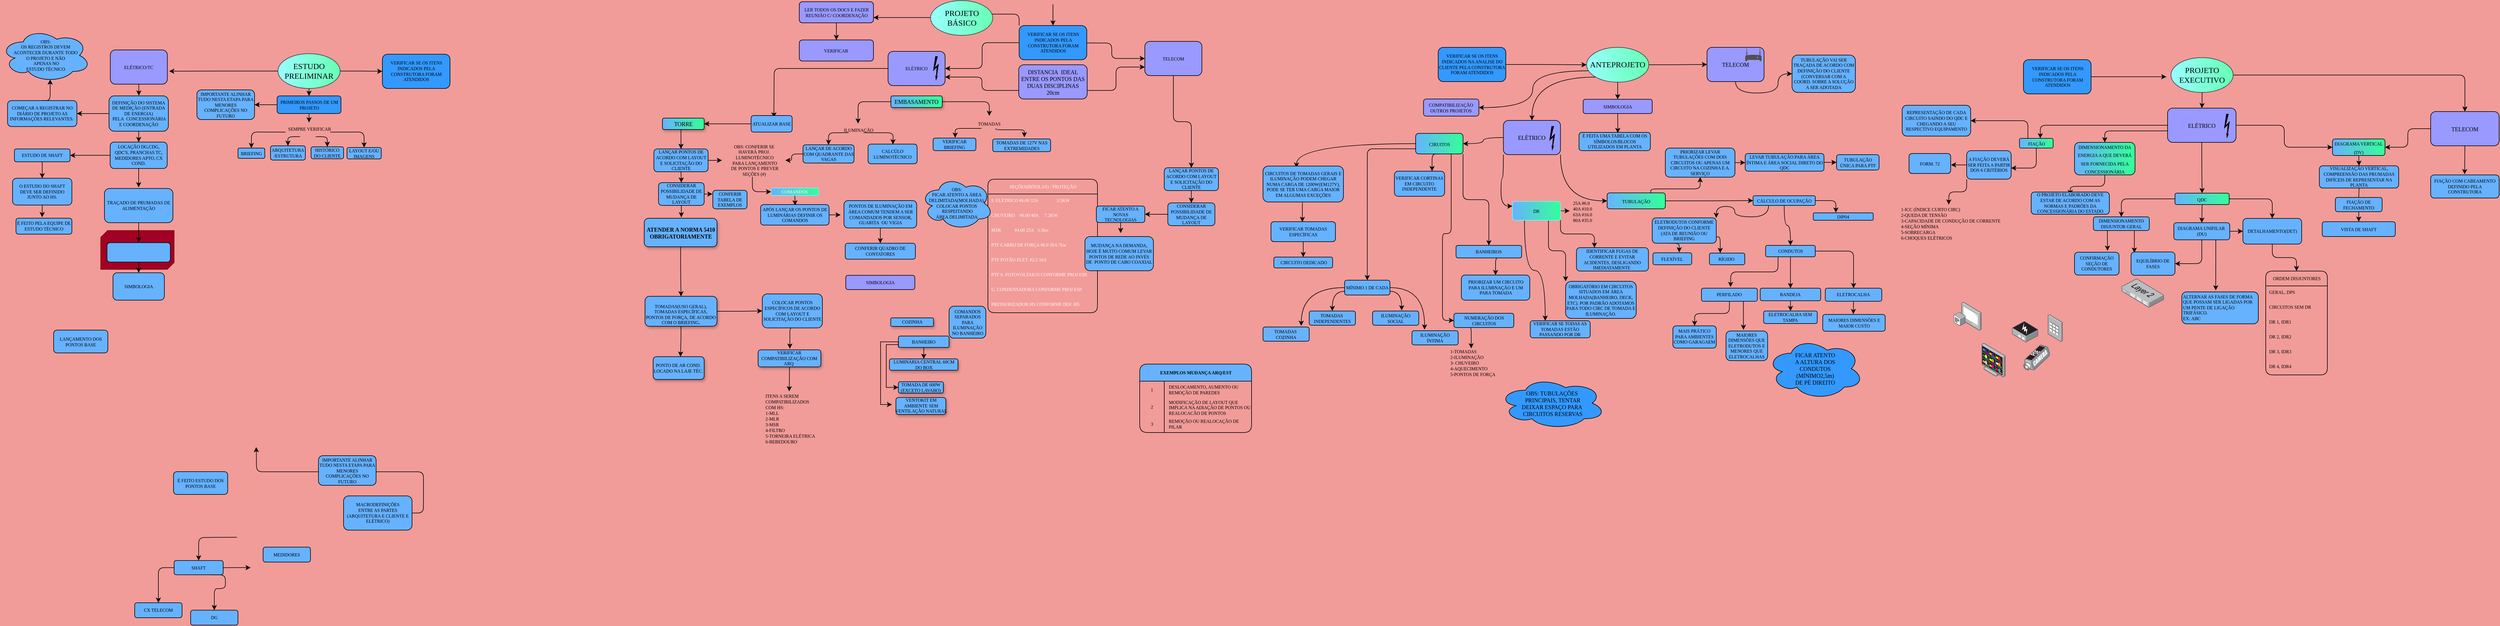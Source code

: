 <mxfile version="20.3.6" type="github">
  <diagram name="Page-1" id="74e2e168-ea6b-b213-b513-2b3c1d86103e">
    <mxGraphModel dx="4221" dy="-334" grid="0" gridSize="10" guides="1" tooltips="1" connect="1" arrows="1" fold="1" page="1" pageScale="1" pageWidth="1100" pageHeight="850" background="#F19C99" math="0" shadow="0">
      <root>
        <mxCell id="0" />
        <mxCell id="1" parent="0" />
        <mxCell id="leKUVrcmwHFXTiRNFYQY-64" value="" style="verticalLabelPosition=bottom;verticalAlign=top;html=1;shape=mxgraph.basic.diag_snip_rect;dx=6;rounded=1;shadow=0;labelBackgroundColor=none;strokeColor=#6F0000;strokeWidth=1;fontFamily=Verdana;fontSize=8;fontColor=#ffffff;endArrow=classic;fillColor=#a20025;gradientDirection=east;fillStyle=solid;" vertex="1" parent="1">
          <mxGeometry x="-2031.44" y="1269" width="128.5" height="68" as="geometry" />
        </mxCell>
        <mxCell id="leKUVrcmwHFXTiRNFYQY-68" style="edgeStyle=orthogonalEdgeStyle;shape=connector;rounded=1;orthogonalLoop=1;jettySize=auto;html=1;exitX=0;exitY=0.5;exitDx=0;exitDy=0;entryX=1;entryY=0.5;entryDx=0;entryDy=0;labelBackgroundColor=default;strokeColor=#000000;fontFamily=Verdana;fontSize=8;fontColor=default;endArrow=classic;" edge="1" parent="1" source="leKUVrcmwHFXTiRNFYQY-69" target="_DbIRMYSHlHVo-eN8sxW-55">
          <mxGeometry relative="1" as="geometry" />
        </mxCell>
        <mxCell id="leKUVrcmwHFXTiRNFYQY-71" style="edgeStyle=orthogonalEdgeStyle;shape=connector;rounded=1;orthogonalLoop=1;jettySize=auto;html=1;exitX=0;exitY=0.5;exitDx=0;exitDy=0;labelBackgroundColor=default;strokeColor=#000000;fontFamily=Verdana;fontSize=8;fontColor=default;endArrow=classic;" edge="1" parent="1" source="77e6c97f196da883-8">
          <mxGeometry relative="1" as="geometry">
            <mxPoint x="-852" y="1071" as="targetPoint" />
          </mxGeometry>
        </mxCell>
        <mxCell id="77e6c97f196da883-8" value="ELÉTRICO" style="rounded=1;whiteSpace=wrap;html=1;shadow=0;labelBackgroundColor=none;strokeWidth=1;fontFamily=Verdana;fontSize=8;align=center;sketch=0;fillColor=#9999FF;gradientColor=none;gradientDirection=east;" parent="1" vertex="1">
          <mxGeometry x="-652" y="955" width="100" height="60" as="geometry" />
        </mxCell>
        <mxCell id="leKUVrcmwHFXTiRNFYQY-51" style="edgeStyle=orthogonalEdgeStyle;shape=connector;rounded=1;orthogonalLoop=1;jettySize=auto;html=1;exitX=0.5;exitY=1;exitDx=0;exitDy=0;labelBackgroundColor=default;strokeColor=#000000;fontFamily=Verdana;fontSize=8;fontColor=default;endArrow=classic;" edge="1" parent="1" source="77e6c97f196da883-12">
          <mxGeometry relative="1" as="geometry">
            <mxPoint x="-1014.203" y="1245.86" as="targetPoint" />
          </mxGeometry>
        </mxCell>
        <mxCell id="leKUVrcmwHFXTiRNFYQY-109" style="edgeStyle=orthogonalEdgeStyle;shape=connector;rounded=1;orthogonalLoop=1;jettySize=auto;html=1;exitX=1;exitY=0.5;exitDx=0;exitDy=0;labelBackgroundColor=default;strokeColor=#000000;fontFamily=Verdana;fontSize=8;fontColor=default;endArrow=classic;" edge="1" parent="1" source="77e6c97f196da883-12">
          <mxGeometry relative="1" as="geometry">
            <mxPoint x="-959.714" y="1205.143" as="targetPoint" />
          </mxGeometry>
        </mxCell>
        <mxCell id="77e6c97f196da883-12" value="CONSIDERAR POSSIBILIDADE DE MUDANÇA DE LAYOUT" style="rounded=1;whiteSpace=wrap;html=1;shadow=0;labelBackgroundColor=none;strokeWidth=1;fontFamily=Verdana;fontSize=8;align=center;fillColor=#66B2FF;gradientColor=none;gradientDirection=east;" parent="1" vertex="1">
          <mxGeometry x="-1054.14" y="1185" width="80" height="40" as="geometry" />
        </mxCell>
        <mxCell id="leKUVrcmwHFXTiRNFYQY-125" style="edgeStyle=orthogonalEdgeStyle;shape=connector;rounded=1;orthogonalLoop=1;jettySize=auto;html=1;exitX=1;exitY=0.5;exitDx=0;exitDy=0;labelBackgroundColor=default;strokeColor=#000000;fontFamily=Verdana;fontSize=8;fontColor=default;endArrow=classic;" edge="1" parent="1" source="_DbIRMYSHlHVo-eN8sxW-10" target="leKUVrcmwHFXTiRNFYQY-104">
          <mxGeometry relative="1" as="geometry" />
        </mxCell>
        <mxCell id="_DbIRMYSHlHVo-eN8sxW-10" value="LANÇAR PONTOS DE ACORDO COM LAYOUT E SOLICITAÇÃO DO CLIENTE" style="rounded=1;whiteSpace=wrap;html=1;shadow=0;labelBackgroundColor=none;strokeWidth=1;fontFamily=Verdana;fontSize=8;align=center;fillColor=#66B2FF;gradientColor=none;gradientDirection=east;" parent="1" vertex="1">
          <mxGeometry x="-1062.27" y="1126" width="95" height="40" as="geometry" />
        </mxCell>
        <mxCell id="_DbIRMYSHlHVo-eN8sxW-19" value="" style="endArrow=classic;html=1;rounded=0;exitX=0.5;exitY=1;exitDx=0;exitDy=0;entryX=0.5;entryY=0;entryDx=0;entryDy=0;" parent="1" source="_DbIRMYSHlHVo-eN8sxW-10" target="77e6c97f196da883-12" edge="1">
          <mxGeometry width="50" height="50" relative="1" as="geometry">
            <mxPoint x="-774.77" y="1136" as="sourcePoint" />
            <mxPoint x="-724.77" y="1086" as="targetPoint" />
          </mxGeometry>
        </mxCell>
        <mxCell id="leKUVrcmwHFXTiRNFYQY-53" style="edgeStyle=orthogonalEdgeStyle;shape=connector;rounded=1;orthogonalLoop=1;jettySize=auto;html=1;exitX=0.5;exitY=1;exitDx=0;exitDy=0;entryX=0.5;entryY=0;entryDx=0;entryDy=0;labelBackgroundColor=default;strokeColor=#000000;fontFamily=Verdana;fontSize=8;fontColor=default;endArrow=classic;" edge="1" parent="1" source="_DbIRMYSHlHVo-eN8sxW-25" target="_DbIRMYSHlHVo-eN8sxW-49">
          <mxGeometry relative="1" as="geometry" />
        </mxCell>
        <mxCell id="_DbIRMYSHlHVo-eN8sxW-25" value="&lt;font style=&quot;font-size: 10px;&quot; face=&quot;Verdana&quot;&gt;ATENDER A NORMA 5410 OBRIGATORIAMENTE&lt;/font&gt;" style="rounded=1;whiteSpace=wrap;html=1;shadow=1;sketch=0;glass=3;fontStyle=1;fontSize=8;fontFamily=Verdana;fillColor=#66B2FF;gradientColor=none;gradientDirection=east;" parent="1" vertex="1">
          <mxGeometry x="-1079.13" y="1247.5" width="127.5" height="50" as="geometry" />
        </mxCell>
        <mxCell id="_DbIRMYSHlHVo-eN8sxW-66" value="" style="edgeStyle=orthogonalEdgeStyle;rounded=0;orthogonalLoop=1;jettySize=auto;html=1;fontFamily=Verdana;fontSize=7;" parent="1" source="_DbIRMYSHlHVo-eN8sxW-49" target="_DbIRMYSHlHVo-eN8sxW-65" edge="1">
          <mxGeometry relative="1" as="geometry">
            <Array as="points">
              <mxPoint x="-1015.64" y="1457.56" />
              <mxPoint x="-1015.64" y="1457.56" />
            </Array>
          </mxGeometry>
        </mxCell>
        <mxCell id="leKUVrcmwHFXTiRNFYQY-111" style="edgeStyle=orthogonalEdgeStyle;shape=connector;rounded=1;orthogonalLoop=1;jettySize=auto;html=1;exitX=1;exitY=0.5;exitDx=0;exitDy=0;entryX=0;entryY=0.5;entryDx=0;entryDy=0;labelBackgroundColor=default;strokeColor=#000000;fontFamily=Verdana;fontSize=8;fontColor=default;endArrow=classic;" edge="1" parent="1" source="_DbIRMYSHlHVo-eN8sxW-49" target="_DbIRMYSHlHVo-eN8sxW-127">
          <mxGeometry relative="1" as="geometry" />
        </mxCell>
        <mxCell id="_DbIRMYSHlHVo-eN8sxW-49" value="&lt;h4&gt;&lt;font style=&quot;background-color: initial; font-weight: normal;&quot;&gt;&lt;br&gt;&lt;/font&gt;&lt;/h4&gt;&lt;h4&gt;&lt;font style=&quot;background-color: initial; font-weight: normal;&quot;&gt;TOMADAS(USO GERAL), TOMADAS ESPECÍFICAS, PONTOS DE FORÇA, DE ACORDO COM O BRIEFING&lt;/font&gt;&lt;b style=&quot;background-color: initial;&quot;&gt;.&lt;/b&gt;&lt;br&gt;&lt;/h4&gt;&lt;div&gt;&lt;br style=&quot;font-family: Helvetica; font-size: 12px; text-align: left;&quot;&gt;&lt;/div&gt;" style="rounded=1;whiteSpace=wrap;html=1;shadow=1;glass=0;sketch=0;fillStyle=solid;fontFamily=Verdana;fontSize=8;fillColor=#66B2FF;gradientColor=none;gradientDirection=east;" parent="1" vertex="1">
          <mxGeometry x="-1077.76" y="1384.25" width="126.13" height="52.5" as="geometry" />
        </mxCell>
        <mxCell id="_DbIRMYSHlHVo-eN8sxW-55" value="&lt;font style=&quot;font-size: 10px;&quot; face=&quot;Verdana&quot;&gt;TORRE&lt;/font&gt;" style="rounded=1;whiteSpace=wrap;html=1;shadow=1;glass=0;sketch=0;fillStyle=solid;fontFamily=Tahoma;fontSize=14;fillColor=#66B2FF;gradientColor=#33FF99;gradientDirection=east;" parent="1" vertex="1">
          <mxGeometry x="-1047.26" y="1072" width="73.12" height="20" as="geometry" />
        </mxCell>
        <mxCell id="_DbIRMYSHlHVo-eN8sxW-56" style="edgeStyle=orthogonalEdgeStyle;rounded=0;orthogonalLoop=1;jettySize=auto;html=1;exitX=0.5;exitY=1;exitDx=0;exitDy=0;fontFamily=Verdana;fontSize=8;entryX=0.5;entryY=0;entryDx=0;entryDy=0;" parent="1" source="_DbIRMYSHlHVo-eN8sxW-55" target="_DbIRMYSHlHVo-eN8sxW-10" edge="1">
          <mxGeometry relative="1" as="geometry">
            <mxPoint x="-841.8" y="1137" as="targetPoint" />
          </mxGeometry>
        </mxCell>
        <mxCell id="_DbIRMYSHlHVo-eN8sxW-65" value="PONTO DE AR COND. LOCADO NA LAJE TÉC." style="rounded=1;whiteSpace=wrap;html=1;shadow=1;glass=0;sketch=0;fillStyle=solid;fontFamily=Verdana;fontSize=8;align=center;fillColor=#66B2FF;gradientColor=none;gradientDirection=east;" parent="1" vertex="1">
          <mxGeometry x="-1063.51" y="1490" width="89.37" height="40" as="geometry" />
        </mxCell>
        <mxCell id="_DbIRMYSHlHVo-eN8sxW-69" value="&lt;font style=&quot;font-size: 8px;&quot;&gt;BANHEIRO&lt;/font&gt;" style="rounded=1;whiteSpace=wrap;html=1;shadow=1;glass=0;sketch=0;fillStyle=solid;fontFamily=Verdana;fontSize=8;fillColor=#66B2FF;gradientColor=none;gradientDirection=east;" parent="1" vertex="1">
          <mxGeometry x="-633.8" y="1453.93" width="88.77" height="20" as="geometry" />
        </mxCell>
        <mxCell id="_DbIRMYSHlHVo-eN8sxW-75" value="LUMINÁRIA CENTRAL 60CM DO BOX" style="rounded=1;whiteSpace=wrap;html=1;shadow=1;glass=0;sketch=0;fillStyle=solid;fontFamily=Verdana;fontSize=8;fillColor=#66B2FF;gradientColor=none;gradientDirection=east;" parent="1" vertex="1">
          <mxGeometry x="-649.41" y="1493.93" width="120" height="20" as="geometry" />
        </mxCell>
        <mxCell id="_DbIRMYSHlHVo-eN8sxW-77" value="VENTOKIT EM AMBIENTE SEM VENTILAÇÃO&amp;nbsp;NATURAL" style="rounded=1;whiteSpace=wrap;html=1;shadow=1;glass=0;sketch=0;fillStyle=solid;fontFamily=Verdana;fontSize=8;fillColor=#66B2FF;gradientColor=none;gradientDirection=east;" parent="1" vertex="1">
          <mxGeometry x="-638.17" y="1561.43" width="87.52" height="30" as="geometry" />
        </mxCell>
        <mxCell id="_DbIRMYSHlHVo-eN8sxW-76" style="edgeStyle=orthogonalEdgeStyle;rounded=0;orthogonalLoop=1;jettySize=auto;html=1;exitX=0;exitY=1;exitDx=0;exitDy=0;fontFamily=Verdana;fontSize=8;" parent="1" source="_DbIRMYSHlHVo-eN8sxW-69" edge="1">
          <mxGeometry relative="1" as="geometry">
            <mxPoint x="-645.03" y="1573.93" as="targetPoint" />
            <Array as="points">
              <mxPoint x="-634.03" y="1463.93" />
              <mxPoint x="-665.03" y="1463.93" />
              <mxPoint x="-665.03" y="1573.93" />
            </Array>
          </mxGeometry>
        </mxCell>
        <mxCell id="_DbIRMYSHlHVo-eN8sxW-79" value="TOMADA DE 600W (EXCETO LAVABO)" style="rounded=1;whiteSpace=wrap;html=1;shadow=1;glass=0;sketch=0;fillStyle=solid;fontFamily=Verdana;fontSize=8;fillColor=#66B2FF;gradientColor=none;gradientDirection=east;" parent="1" vertex="1">
          <mxGeometry x="-633.8" y="1533.93" width="78.77" height="20" as="geometry" />
        </mxCell>
        <mxCell id="_DbIRMYSHlHVo-eN8sxW-78" style="edgeStyle=orthogonalEdgeStyle;rounded=0;orthogonalLoop=1;jettySize=auto;html=1;exitX=0;exitY=0.75;exitDx=0;exitDy=0;fontFamily=Verdana;fontSize=8;entryX=0;entryY=0.5;entryDx=0;entryDy=0;" parent="1" source="_DbIRMYSHlHVo-eN8sxW-69" target="_DbIRMYSHlHVo-eN8sxW-79" edge="1">
          <mxGeometry relative="1" as="geometry">
            <mxPoint x="-655.03" y="1553.93" as="targetPoint" />
            <Array as="points">
              <mxPoint x="-655.03" y="1468.93" />
              <mxPoint x="-655.03" y="1543.93" />
            </Array>
          </mxGeometry>
        </mxCell>
        <mxCell id="_DbIRMYSHlHVo-eN8sxW-74" style="edgeStyle=orthogonalEdgeStyle;rounded=0;orthogonalLoop=1;jettySize=auto;html=1;exitX=0.5;exitY=1;exitDx=0;exitDy=0;fontFamily=Verdana;fontSize=8;entryX=0.5;entryY=0;entryDx=0;entryDy=0;" parent="1" source="_DbIRMYSHlHVo-eN8sxW-69" target="_DbIRMYSHlHVo-eN8sxW-75" edge="1">
          <mxGeometry relative="1" as="geometry">
            <mxPoint x="-579.409" y="1453.93" as="targetPoint" />
          </mxGeometry>
        </mxCell>
        <mxCell id="Lup1MCPVR1_stNmRgbZv-19" style="edgeStyle=orthogonalEdgeStyle;rounded=1;orthogonalLoop=1;jettySize=auto;html=1;exitX=0.5;exitY=1;exitDx=0;exitDy=0;entryX=0.5;entryY=0;entryDx=0;entryDy=0;fontFamily=Verdana;fontSize=8;fontColor=#FFFAFD;verticalAlign=middle;" parent="1" source="_DbIRMYSHlHVo-eN8sxW-248" edge="1">
          <mxGeometry relative="1" as="geometry">
            <mxPoint x="-814.8" y="1225" as="targetPoint" />
          </mxGeometry>
        </mxCell>
        <mxCell id="_DbIRMYSHlHVo-eN8sxW-248" value="COMANDOS" style="rounded=1;whiteSpace=wrap;html=1;strokeColor=#66FFFF;fontFamily=Verdana;fontSize=8;fontColor=#FFFAFD;fillColor=#66B2FF;gradientColor=#33FF99;gradientDirection=east;verticalAlign=middle;" parent="1" vertex="1">
          <mxGeometry x="-856.77" y="1194.5" width="83" height="13" as="geometry" />
        </mxCell>
        <mxCell id="_DbIRMYSHlHVo-eN8sxW-86" value="COZINHA" style="rounded=1;whiteSpace=wrap;html=1;shadow=1;glass=0;sketch=0;fillStyle=solid;fontFamily=Verdana;fontSize=8;fillColor=#66B2FF;gradientColor=none;gradientDirection=east;" parent="1" vertex="1">
          <mxGeometry x="-647.3" y="1421.94" width="75" height="15" as="geometry" />
        </mxCell>
        <mxCell id="Lup1MCPVR1_stNmRgbZv-16" style="edgeStyle=orthogonalEdgeStyle;rounded=1;orthogonalLoop=1;jettySize=auto;html=1;exitX=0.5;exitY=1;exitDx=0;exitDy=0;fontFamily=Verdana;fontSize=8;fontColor=default;entryX=0.495;entryY=0.006;entryDx=0;entryDy=0;entryPerimeter=0;" parent="1" source="_DbIRMYSHlHVo-eN8sxW-91" edge="1">
          <mxGeometry relative="1" as="geometry">
            <mxPoint x="-825.106" y="1550.81" as="targetPoint" />
          </mxGeometry>
        </mxCell>
        <mxCell id="_DbIRMYSHlHVo-eN8sxW-91" value="VERIFICAR COMPATIBILIZAÇÃO COM ARQ&amp;nbsp;" style="rounded=1;whiteSpace=wrap;html=1;shadow=1;glass=0;sketch=0;fillStyle=solid;fontFamily=Verdana;fontSize=8;fillColor=#66B2FF;gradientColor=none;gradientDirection=east;" parent="1" vertex="1">
          <mxGeometry x="-879.62" y="1478.0" width="110" height="30" as="geometry" />
        </mxCell>
        <mxCell id="leKUVrcmwHFXTiRNFYQY-112" style="edgeStyle=orthogonalEdgeStyle;shape=connector;rounded=1;orthogonalLoop=1;jettySize=auto;html=1;exitX=0.5;exitY=1;exitDx=0;exitDy=0;labelBackgroundColor=default;strokeColor=#000000;fontFamily=Verdana;fontSize=8;fontColor=default;endArrow=classic;" edge="1" parent="1" source="_DbIRMYSHlHVo-eN8sxW-127">
          <mxGeometry relative="1" as="geometry">
            <mxPoint x="-824" y="1476" as="targetPoint" />
          </mxGeometry>
        </mxCell>
        <mxCell id="_DbIRMYSHlHVo-eN8sxW-127" value="&lt;font style=&quot;font-size: 8px;&quot; face=&quot;Verdana&quot;&gt;COLOCAR PONTOS ESPECÍFICOS DE ACORDO COM LAYOUT E SOLICITAÇÃO DO CLIENTE&lt;/font&gt;" style="rounded=1;whiteSpace=wrap;html=1;fontSize=8;fontFamily=Verdana;fillColor=#66B2FF;gradientColor=none;gradientDirection=east;" parent="1" vertex="1">
          <mxGeometry x="-872.36" y="1380" width="105.36" height="59.68" as="geometry" />
        </mxCell>
        <mxCell id="_DbIRMYSHlHVo-eN8sxW-62" value="ITENS A SEREM &#xa;COMPATIBILIZADOS&#xa;COM HS:&#xa;1-MLL&#xa;2-MLR&#xa;3-MSR&#xa;4-FILTRO&#xa;5-TORNEIRA ELÉTRICA&#xa;6-BEBEDOURO&#xa;" style="text;strokeColor=none;fillColor=none;align=left;verticalAlign=middle;spacingLeft=4;spacingRight=4;overflow=hidden;points=[[0,0.5],[1,0.5]];portConstraint=eastwest;rotatable=0;shadow=1;glass=0;sketch=0;fillStyle=solid;fontFamily=Verdana;fontSize=8;" parent="1" vertex="1">
          <mxGeometry x="-872.74" y="1552.86" width="113" height="98" as="geometry" />
        </mxCell>
        <mxCell id="leKUVrcmwHFXTiRNFYQY-132" style="edgeStyle=orthogonalEdgeStyle;shape=connector;rounded=1;orthogonalLoop=1;jettySize=auto;html=1;exitX=1;exitY=0.5;exitDx=0;exitDy=0;labelBackgroundColor=default;strokeColor=#000000;fontFamily=Verdana;fontSize=8;fontColor=default;endArrow=classic;" edge="1" parent="1" source="_DbIRMYSHlHVo-eN8sxW-256">
          <mxGeometry relative="1" as="geometry">
            <mxPoint x="-735.069" y="1241.517" as="targetPoint" />
          </mxGeometry>
        </mxCell>
        <mxCell id="_DbIRMYSHlHVo-eN8sxW-256" value="APÓS LANÇAR OS PONTOS DE LUMINÁRIAS DEFINIR OS COMANDOS" style="rounded=1;whiteSpace=wrap;html=1;strokeColor=default;fontFamily=Verdana;fontSize=8;fontColor=default;fillColor=#66B2FF;gradientColor=none;gradientDirection=east;verticalAlign=middle;" parent="1" vertex="1">
          <mxGeometry x="-875.27" y="1223.5" width="120" height="36" as="geometry" />
        </mxCell>
        <mxCell id="_DbIRMYSHlHVo-eN8sxW-262" value="COMANDOS SEPARADOS PARA ILUMINAÇÃO NO BANHEIRO" style="rounded=1;whiteSpace=wrap;html=1;strokeColor=default;fontFamily=Verdana;fontSize=8;fontColor=default;fillColor=#66B2FF;gradientColor=none;gradientDirection=east;verticalAlign=middle;" parent="1" vertex="1">
          <mxGeometry x="-545.03" y="1401.68" width="64.5" height="56" as="geometry" />
        </mxCell>
        <mxCell id="Lup1MCPVR1_stNmRgbZv-12" style="edgeStyle=orthogonalEdgeStyle;rounded=1;orthogonalLoop=1;jettySize=auto;html=1;exitX=0;exitY=0.5;exitDx=0;exitDy=0;entryX=1;entryY=0.5;entryDx=0;entryDy=0;fontFamily=Verdana;fontSize=8;fontColor=default;" parent="1" source="77e6c97f196da883-15" target="77e6c97f196da883-8" edge="1">
          <mxGeometry relative="1" as="geometry">
            <mxPoint x="-589.25" y="1014.5" as="sourcePoint" />
          </mxGeometry>
        </mxCell>
        <mxCell id="Lup1MCPVR1_stNmRgbZv-13" style="edgeStyle=orthogonalEdgeStyle;rounded=1;orthogonalLoop=1;jettySize=auto;html=1;entryX=0;entryY=0.5;entryDx=0;entryDy=0;fontFamily=Verdana;fontSize=8;fontColor=default;exitX=1;exitY=0.5;exitDx=0;exitDy=0;" parent="1" source="77e6c97f196da883-15" target="77e6c97f196da883-11" edge="1">
          <mxGeometry relative="1" as="geometry">
            <mxPoint x="-309.27" y="960" as="sourcePoint" />
            <Array as="points">
              <mxPoint x="-363.02" y="939.5" />
              <mxPoint x="-260.02" y="940.5" />
              <mxPoint x="-260.02" y="1027.5" />
            </Array>
          </mxGeometry>
        </mxCell>
        <mxCell id="Lup1MCPVR1_stNmRgbZv-14" style="edgeStyle=orthogonalEdgeStyle;rounded=1;orthogonalLoop=1;jettySize=auto;html=1;exitX=0;exitY=0.75;exitDx=0;exitDy=0;entryX=1;entryY=0.75;entryDx=0;entryDy=0;fontFamily=Verdana;fontSize=8;fontColor=default;" parent="1" source="_DbIRMYSHlHVo-eN8sxW-36" target="77e6c97f196da883-8" edge="1">
          <mxGeometry relative="1" as="geometry" />
        </mxCell>
        <mxCell id="Lup1MCPVR1_stNmRgbZv-15" style="edgeStyle=orthogonalEdgeStyle;rounded=1;orthogonalLoop=1;jettySize=auto;html=1;exitX=1;exitY=0.75;exitDx=0;exitDy=0;entryX=0;entryY=0.75;entryDx=0;entryDy=0;fontFamily=Verdana;fontSize=8;fontColor=default;" parent="1" source="_DbIRMYSHlHVo-eN8sxW-36" target="77e6c97f196da883-11" edge="1">
          <mxGeometry relative="1" as="geometry" />
        </mxCell>
        <mxCell id="_DbIRMYSHlHVo-eN8sxW-36" value="&lt;font face=&quot;Tahoma&quot; style=&quot;font-size: 10px;&quot;&gt;DISTANCIA&amp;nbsp; IDEAL ENTRE OS PONTOS DAS DUAS DISCIPLINAS&lt;br&gt;20cm&lt;br&gt;&lt;/font&gt;" style="rounded=1;whiteSpace=wrap;html=1;shadow=0;glass=0;sketch=0;fontFamily=Verdana;fontSize=8;fillColor=#9999FF;labelBackgroundColor=none;strokeWidth=1;gradientColor=none;gradientDirection=east;" parent="1" vertex="1">
          <mxGeometry x="-423" y="978.5" width="120" height="60" as="geometry" />
        </mxCell>
        <mxCell id="_DbIRMYSHlHVo-eN8sxW-11" value="LANÇAR PONTOS DE ACORDO COM LAYOUT E SOLICITAÇÃO DO CLIENTE" style="rounded=1;whiteSpace=wrap;html=1;shadow=0;labelBackgroundColor=none;strokeWidth=1;fontFamily=Verdana;fontSize=8;align=center;fillColor=#66B2FF;gradientColor=none;gradientDirection=east;" parent="1" vertex="1">
          <mxGeometry x="-168.02" y="1159" width="95" height="40" as="geometry" />
        </mxCell>
        <mxCell id="leKUVrcmwHFXTiRNFYQY-209" style="edgeStyle=orthogonalEdgeStyle;shape=connector;rounded=1;orthogonalLoop=1;jettySize=auto;html=1;exitX=0;exitY=0.5;exitDx=0;exitDy=0;labelBackgroundColor=default;strokeColor=#000000;fontFamily=Verdana;fontSize=8;fontColor=default;endArrow=classic;" edge="1" parent="1" source="_DbIRMYSHlHVo-eN8sxW-12" target="leKUVrcmwHFXTiRNFYQY-122">
          <mxGeometry relative="1" as="geometry" />
        </mxCell>
        <mxCell id="_DbIRMYSHlHVo-eN8sxW-12" value="CONSIDERAR POSSIBILIDADE DE MUDANÇA DE LAYOUT" style="rounded=1;whiteSpace=wrap;html=1;shadow=0;labelBackgroundColor=none;strokeWidth=1;fontFamily=Verdana;fontSize=8;align=center;fillColor=#66B2FF;gradientColor=none;gradientDirection=east;" parent="1" vertex="1">
          <mxGeometry x="-161.77" y="1220.5" width="82.5" height="40" as="geometry" />
        </mxCell>
        <mxCell id="_DbIRMYSHlHVo-eN8sxW-16" value="" style="endArrow=classic;html=1;rounded=0;exitX=0.5;exitY=1;exitDx=0;exitDy=0;entryX=0.5;entryY=0;entryDx=0;entryDy=0;" parent="1" source="_DbIRMYSHlHVo-eN8sxW-11" target="_DbIRMYSHlHVo-eN8sxW-12" edge="1">
          <mxGeometry width="50" height="50" relative="1" as="geometry">
            <mxPoint x="-206.75" y="1167" as="sourcePoint" />
            <mxPoint x="-156.75" y="1117" as="targetPoint" />
          </mxGeometry>
        </mxCell>
        <mxCell id="Lup1MCPVR1_stNmRgbZv-10" style="edgeStyle=orthogonalEdgeStyle;rounded=1;orthogonalLoop=1;jettySize=auto;html=1;exitX=0.5;exitY=1;exitDx=0;exitDy=0;entryX=0.5;entryY=0;entryDx=0;entryDy=0;fontFamily=Verdana;fontSize=8;fontColor=default;" parent="1" source="77e6c97f196da883-11" target="_DbIRMYSHlHVo-eN8sxW-11" edge="1">
          <mxGeometry relative="1" as="geometry" />
        </mxCell>
        <mxCell id="77e6c97f196da883-11" value="TELECOM" style="rounded=1;whiteSpace=wrap;html=1;shadow=0;labelBackgroundColor=none;strokeWidth=1;fontFamily=Verdana;fontSize=8;align=center;fillColor=#9999FF;sketch=0;gradientColor=none;gradientDirection=east;" parent="1" vertex="1">
          <mxGeometry x="-202.02" y="937.5" width="100" height="60" as="geometry" />
        </mxCell>
        <mxCell id="leKUVrcmwHFXTiRNFYQY-81" style="edgeStyle=orthogonalEdgeStyle;shape=connector;rounded=1;orthogonalLoop=1;jettySize=auto;html=1;exitX=0;exitY=0;exitDx=0;exitDy=0;entryX=1;entryY=0.75;entryDx=0;entryDy=0;labelBackgroundColor=default;strokeColor=#000000;fontFamily=Verdana;fontSize=8;fontColor=default;endArrow=classic;" edge="1" parent="1" source="77e6c97f196da883-15" target="leKUVrcmwHFXTiRNFYQY-80">
          <mxGeometry relative="1" as="geometry" />
        </mxCell>
        <mxCell id="77e6c97f196da883-15" value="VERIFICAR SE OS ITENS INDICADOS PELA CONSTRUTORA FORAM ATENDIDOS" style="rounded=1;whiteSpace=wrap;html=1;shadow=0;labelBackgroundColor=none;strokeWidth=1;fontFamily=Verdana;fontSize=8;align=center;fillColor=#3399FF;" parent="1" vertex="1">
          <mxGeometry x="-422.25" y="909.75" width="118.5" height="60" as="geometry" />
        </mxCell>
        <mxCell id="QsrUI3fO2fAxIIPYA9e1-78" style="edgeStyle=orthogonalEdgeStyle;rounded=1;orthogonalLoop=1;jettySize=auto;html=1;exitX=0.75;exitY=1;exitDx=0;exitDy=0;entryX=0;entryY=0.5;entryDx=0;entryDy=0;fontFamily=Verdana;fontSize=10;strokeColor=#000000;" parent="1" source="_DbIRMYSHlHVo-eN8sxW-138" target="_DbIRMYSHlHVo-eN8sxW-193" edge="1">
          <mxGeometry relative="1" as="geometry" />
        </mxCell>
        <mxCell id="QsrUI3fO2fAxIIPYA9e1-153" style="edgeStyle=orthogonalEdgeStyle;rounded=1;orthogonalLoop=1;jettySize=auto;html=1;exitX=0.5;exitY=1;exitDx=0;exitDy=0;entryX=0.75;entryY=0;entryDx=0;entryDy=0;fontFamily=Verdana;fontSize=10;strokeColor=#000000;" parent="1" source="_DbIRMYSHlHVo-eN8sxW-138" target="_DbIRMYSHlHVo-eN8sxW-245" edge="1">
          <mxGeometry relative="1" as="geometry" />
        </mxCell>
        <mxCell id="QsrUI3fO2fAxIIPYA9e1-155" style="edgeStyle=orthogonalEdgeStyle;rounded=1;orthogonalLoop=1;jettySize=auto;html=1;exitX=1;exitY=1;exitDx=0;exitDy=0;fontFamily=Verdana;fontSize=10;strokeColor=#000000;" parent="1" source="_DbIRMYSHlHVo-eN8sxW-138" target="QsrUI3fO2fAxIIPYA9e1-21" edge="1">
          <mxGeometry relative="1" as="geometry" />
        </mxCell>
        <mxCell id="QsrUI3fO2fAxIIPYA9e1-158" style="edgeStyle=orthogonalEdgeStyle;orthogonalLoop=1;jettySize=auto;html=1;exitX=0;exitY=0.75;exitDx=0;exitDy=0;entryX=0.5;entryY=0;entryDx=0;entryDy=0;fontFamily=Verdana;fontSize=10;rounded=1;strokeColor=#000000;" parent="1" source="_DbIRMYSHlHVo-eN8sxW-138" target="_DbIRMYSHlHVo-eN8sxW-150" edge="1">
          <mxGeometry relative="1" as="geometry" />
        </mxCell>
        <mxCell id="_DbIRMYSHlHVo-eN8sxW-138" value="&lt;font style=&quot;font-size: 8px;&quot; face=&quot;Verdana&quot;&gt;CIRUITOS&lt;/font&gt;" style="rounded=1;whiteSpace=wrap;html=1;fontFamily=Tahoma;fontSize=14;gradientColor=#33FF99;gradientDirection=east;fillColor=#66B2FF;" parent="1" vertex="1">
          <mxGeometry x="272.5" y="1098.75" width="83" height="36" as="geometry" />
        </mxCell>
        <mxCell id="_DbIRMYSHlHVo-eN8sxW-243" value="&amp;nbsp;CIRCUITO DEDICADO" style="rounded=1;whiteSpace=wrap;html=1;strokeColor=default;fontFamily=Verdana;fontSize=8;fontColor=default;fillColor=#66B2FF;gradientColor=none;gradientDirection=east;" parent="1" vertex="1">
          <mxGeometry x="24" y="1315.5" width="103" height="19" as="geometry" />
        </mxCell>
        <mxCell id="B9O1lsCdQ7yD35bBGhpK-40" style="edgeStyle=orthogonalEdgeStyle;shape=connector;rounded=1;jumpStyle=gap;orthogonalLoop=1;jettySize=auto;html=1;exitX=0.5;exitY=1;exitDx=0;exitDy=0;entryX=0.5;entryY=0;entryDx=0;entryDy=0;labelBackgroundColor=default;strokeColor=#000000;fontFamily=Verdana;fontSize=8;fontColor=default;endArrow=classic;" parent="1" source="_DbIRMYSHlHVo-eN8sxW-244" target="_DbIRMYSHlHVo-eN8sxW-243" edge="1">
          <mxGeometry relative="1" as="geometry" />
        </mxCell>
        <mxCell id="_DbIRMYSHlHVo-eN8sxW-244" value="VERIFICAR TOMADAS ESPECÍFICAS" style="rounded=1;whiteSpace=wrap;html=1;strokeColor=default;fontFamily=Verdana;fontSize=8;fontColor=default;fillColor=#66B2FF;gradientColor=none;gradientDirection=east;" parent="1" vertex="1">
          <mxGeometry x="19" y="1253.5" width="113" height="35" as="geometry" />
        </mxCell>
        <mxCell id="_DbIRMYSHlHVo-eN8sxW-245" value="VERIFICAR CORTINAS EM CIRCUITO INDEPENDENTE" style="rounded=1;whiteSpace=wrap;html=1;strokeColor=default;fontFamily=Verdana;fontSize=8;fontColor=default;fillColor=#66B2FF;gradientColor=none;gradientDirection=east;" parent="1" vertex="1">
          <mxGeometry x="235.25" y="1165" width="88" height="44" as="geometry" />
        </mxCell>
        <mxCell id="_DbIRMYSHlHVo-eN8sxW-217" style="edgeStyle=orthogonalEdgeStyle;curved=1;orthogonalLoop=1;jettySize=auto;html=1;exitX=0;exitY=0.5;exitDx=0;exitDy=0;fontFamily=Verdana;fontSize=10;fontColor=default;entryX=0.855;entryY=0.01;entryDx=0;entryDy=0;entryPerimeter=0;strokeColor=#000000;" parent="1" source="_DbIRMYSHlHVo-eN8sxW-138" edge="1">
          <mxGeometry relative="1" as="geometry">
            <mxPoint x="63.615" y="1158.85" as="targetPoint" />
          </mxGeometry>
        </mxCell>
        <mxCell id="QsrUI3fO2fAxIIPYA9e1-114" style="edgeStyle=orthogonalEdgeStyle;orthogonalLoop=1;jettySize=auto;html=1;exitX=1;exitY=1;exitDx=0;exitDy=0;entryX=0;entryY=0.5;entryDx=0;entryDy=0;curved=1;fontSize=10;fontFamily=Verdana;strokeColor=#000000;" parent="1" source="_DbIRMYSHlHVo-eN8sxW-148" target="QsrUI3fO2fAxIIPYA9e1-4" edge="1">
          <mxGeometry relative="1" as="geometry" />
        </mxCell>
        <mxCell id="QsrUI3fO2fAxIIPYA9e1-138" style="edgeStyle=orthogonalEdgeStyle;curved=1;orthogonalLoop=1;jettySize=auto;html=1;exitX=0;exitY=0.5;exitDx=0;exitDy=0;entryX=1;entryY=0.5;entryDx=0;entryDy=0;fontFamily=Verdana;fontSize=10;strokeColor=#000000;" parent="1" source="_DbIRMYSHlHVo-eN8sxW-148" target="_DbIRMYSHlHVo-eN8sxW-138" edge="1">
          <mxGeometry relative="1" as="geometry" />
        </mxCell>
        <mxCell id="QsrUI3fO2fAxIIPYA9e1-139" style="edgeStyle=orthogonalEdgeStyle;curved=1;orthogonalLoop=1;jettySize=auto;html=1;exitX=0;exitY=1;exitDx=0;exitDy=0;entryX=0;entryY=0.25;entryDx=0;entryDy=0;fontFamily=Verdana;fontSize=10;strokeColor=#000000;" parent="1" source="_DbIRMYSHlHVo-eN8sxW-148" target="_DbIRMYSHlHVo-eN8sxW-206" edge="1">
          <mxGeometry relative="1" as="geometry" />
        </mxCell>
        <mxCell id="_DbIRMYSHlHVo-eN8sxW-148" value="&lt;font style=&quot;font-size: 10px;&quot;&gt;ELÉTRICO&lt;/font&gt;" style="rounded=1;whiteSpace=wrap;html=1;shadow=0;labelBackgroundColor=none;strokeWidth=1;fontFamily=Verdana;fontSize=8;align=center;sketch=0;fillColor=#9999FF;gradientColor=none;gradientDirection=east;" parent="1" vertex="1">
          <mxGeometry x="426.25" y="1076" width="100" height="60" as="geometry" />
        </mxCell>
        <mxCell id="_DbIRMYSHlHVo-eN8sxW-161" value="ILUMINAÇÃO SOCIAL" style="rounded=1;whiteSpace=wrap;html=1;fontFamily=Verdana;fontSize=8;fillColor=#66B2FF;gradientColor=none;gradientDirection=east;" parent="1" vertex="1">
          <mxGeometry x="197" y="1410" width="81" height="25" as="geometry" />
        </mxCell>
        <mxCell id="_DbIRMYSHlHVo-eN8sxW-165" style="edgeStyle=orthogonalEdgeStyle;orthogonalLoop=1;jettySize=auto;html=1;exitX=1;exitY=0.75;exitDx=0;exitDy=0;fontFamily=Verdana;fontSize=10;curved=1;strokeColor=#000000;" parent="1" source="_DbIRMYSHlHVo-eN8sxW-150" edge="1">
          <mxGeometry relative="1" as="geometry">
            <mxPoint x="248" y="1409" as="targetPoint" />
          </mxGeometry>
        </mxCell>
        <mxCell id="QsrUI3fO2fAxIIPYA9e1-152" style="edgeStyle=orthogonalEdgeStyle;rounded=1;orthogonalLoop=1;jettySize=auto;html=1;exitX=0.25;exitY=1;exitDx=0;exitDy=0;entryX=0.378;entryY=0.009;entryDx=0;entryDy=0;entryPerimeter=0;fontFamily=Verdana;fontSize=10;strokeColor=#000000;" parent="1" source="_DbIRMYSHlHVo-eN8sxW-193" target="_DbIRMYSHlHVo-eN8sxW-196" edge="1">
          <mxGeometry relative="1" as="geometry" />
        </mxCell>
        <mxCell id="_DbIRMYSHlHVo-eN8sxW-193" value="NUMERAÇÃO DOS CIRCUITOS" style="rounded=1;whiteSpace=wrap;html=1;fontFamily=Verdana;fontSize=8;fontColor=default;fillColor=#66B2FF;gradientColor=none;gradientDirection=east;" parent="1" vertex="1">
          <mxGeometry x="339.5" y="1414" width="105" height="25" as="geometry" />
        </mxCell>
        <mxCell id="_DbIRMYSHlHVo-eN8sxW-196" value="1-TOMADAS&#xa;2-ILUMINAÇÃO&#xa;3- CHUVEIRO&#xa;4-AQUECIMENTO&#xa;5-PONTOS DE FORÇA&#xa;" style="text;strokeColor=none;fillColor=none;align=left;verticalAlign=middle;spacingLeft=4;spacingRight=4;overflow=hidden;points=[[0,0.5],[1,0.5]];portConstraint=eastwest;rotatable=0;shadow=1;glass=0;sketch=0;fillStyle=solid;fontFamily=Verdana;fontSize=8;" parent="1" vertex="1">
          <mxGeometry x="327.25" y="1474.94" width="112.75" height="55.06" as="geometry" />
        </mxCell>
        <mxCell id="_DbIRMYSHlHVo-eN8sxW-202" value="PRIORIZAR UM CIRCUITO PARA ILUMINAÇÃO E UM PARA TOMADA" style="rounded=1;whiteSpace=wrap;html=1;fontFamily=Verdana;fontSize=8;fontColor=default;fillColor=#66B2FF;gradientColor=none;gradientDirection=east;" parent="1" vertex="1">
          <mxGeometry x="352.5" y="1347" width="120" height="44" as="geometry" />
        </mxCell>
        <mxCell id="_DbIRMYSHlHVo-eN8sxW-208" style="edgeStyle=orthogonalEdgeStyle;orthogonalLoop=1;jettySize=auto;html=1;exitX=0.5;exitY=1;exitDx=0;exitDy=0;entryX=0.5;entryY=0;entryDx=0;entryDy=0;fontFamily=Verdana;fontSize=10;fontColor=default;rounded=1;strokeColor=#000000;" parent="1" target="_DbIRMYSHlHVo-eN8sxW-202" edge="1">
          <mxGeometry relative="1" as="geometry">
            <mxPoint x="428.5" y="1315" as="sourcePoint" />
          </mxGeometry>
        </mxCell>
        <mxCell id="_DbIRMYSHlHVo-eN8sxW-163" value="ILUMINAÇÃO ÍNTIMA" style="rounded=1;whiteSpace=wrap;html=1;fontFamily=Verdana;fontSize=8;fillColor=#66B2FF;gradientColor=none;gradientDirection=east;" parent="1" vertex="1">
          <mxGeometry x="266" y="1444.5" width="81" height="25" as="geometry" />
        </mxCell>
        <mxCell id="QsrUI3fO2fAxIIPYA9e1-140" style="edgeStyle=orthogonalEdgeStyle;curved=1;orthogonalLoop=1;jettySize=auto;html=1;exitX=0.25;exitY=1;exitDx=0;exitDy=0;entryX=0.25;entryY=0;entryDx=0;entryDy=0;fontFamily=Verdana;fontSize=10;strokeColor=#000000;" parent="1" source="_DbIRMYSHlHVo-eN8sxW-206" target="_DbIRMYSHlHVo-eN8sxW-214" edge="1">
          <mxGeometry relative="1" as="geometry" />
        </mxCell>
        <mxCell id="QsrUI3fO2fAxIIPYA9e1-148" style="edgeStyle=orthogonalEdgeStyle;rounded=1;orthogonalLoop=1;jettySize=auto;html=1;exitX=1;exitY=0.5;exitDx=0;exitDy=0;entryX=0;entryY=0.403;entryDx=0;entryDy=0;entryPerimeter=0;fontFamily=Verdana;fontSize=10;strokeColor=#000000;" parent="1" source="_DbIRMYSHlHVo-eN8sxW-206" target="_DbIRMYSHlHVo-eN8sxW-252" edge="1">
          <mxGeometry relative="1" as="geometry" />
        </mxCell>
        <mxCell id="QsrUI3fO2fAxIIPYA9e1-150" style="edgeStyle=orthogonalEdgeStyle;rounded=1;orthogonalLoop=1;jettySize=auto;html=1;exitX=1;exitY=1;exitDx=0;exitDy=0;entryX=0.25;entryY=0;entryDx=0;entryDy=0;fontFamily=Verdana;fontSize=10;strokeColor=#000000;" parent="1" source="_DbIRMYSHlHVo-eN8sxW-206" target="_DbIRMYSHlHVo-eN8sxW-225" edge="1">
          <mxGeometry relative="1" as="geometry" />
        </mxCell>
        <mxCell id="QsrUI3fO2fAxIIPYA9e1-151" style="edgeStyle=orthogonalEdgeStyle;rounded=1;orthogonalLoop=1;jettySize=auto;html=1;exitX=0.75;exitY=1;exitDx=0;exitDy=0;entryX=0;entryY=0;entryDx=0;entryDy=0;fontFamily=Verdana;fontSize=10;strokeColor=#000000;" parent="1" source="_DbIRMYSHlHVo-eN8sxW-206" target="_DbIRMYSHlHVo-eN8sxW-216" edge="1">
          <mxGeometry relative="1" as="geometry" />
        </mxCell>
        <mxCell id="_DbIRMYSHlHVo-eN8sxW-206" value="DR" style="rounded=1;whiteSpace=wrap;html=1;fontFamily=Verdana;fontSize=8;fontColor=#000000;fillColor=#66B2FF;gradientColor=#33FF99;gradientDirection=east;strokeColor=#66FFFF;" parent="1" vertex="1">
          <mxGeometry x="442.13" y="1218" width="84.12" height="33" as="geometry" />
        </mxCell>
        <mxCell id="_DbIRMYSHlHVo-eN8sxW-214" value="VERIFICAR SE TODAS AS TOMADAS ESTÃO PASSANDO POR DR" style="rounded=1;whiteSpace=wrap;html=1;strokeColor=default;fontFamily=Verdana;fontSize=8;fontColor=default;fillColor=#66B2FF;gradientColor=none;gradientDirection=east;" parent="1" vertex="1">
          <mxGeometry x="473.25" y="1427" width="105.12" height="30" as="geometry" />
        </mxCell>
        <mxCell id="_DbIRMYSHlHVo-eN8sxW-216" value="OBRIGATÓRIO EM CIRCUITOS SITUADOS EM ÁREA MOLHADA(BANHEIRO, DECK, ETC). POR PADRÃO ADOTAMOS PARA TODO CIRC DE TOMADA E ILUMINAÇÃO." style="rounded=1;whiteSpace=wrap;html=1;strokeColor=default;fontFamily=Verdana;fontSize=8;fontColor=default;fillColor=#66B2FF;gradientColor=none;gradientDirection=east;" parent="1" vertex="1">
          <mxGeometry x="535.25" y="1358" width="123.75" height="65" as="geometry" />
        </mxCell>
        <mxCell id="_DbIRMYSHlHVo-eN8sxW-225" value="IDENTIFICAR FUGAS DE CORRENTE E EVITAR ACIDENTES, DESLIGANDO IMEDIATAMENTE&amp;nbsp;" style="rounded=1;whiteSpace=wrap;html=1;strokeColor=default;fontFamily=Verdana;fontSize=8;fontColor=default;fillColor=#66B2FF;gradientColor=none;gradientDirection=east;" parent="1" vertex="1">
          <mxGeometry x="554.25" y="1299" width="126.12" height="41" as="geometry" />
        </mxCell>
        <mxCell id="_DbIRMYSHlHVo-eN8sxW-150" value="MÍNIMO 1 DE CADA" style="rounded=1;whiteSpace=wrap;html=1;fontFamily=Verdana;fontSize=8;fillColor=#66B2FF;gradientColor=none;gradientDirection=east;" parent="1" vertex="1">
          <mxGeometry x="148" y="1356" width="79.5" height="26" as="geometry" />
        </mxCell>
        <mxCell id="_DbIRMYSHlHVo-eN8sxW-226" style="edgeStyle=orthogonalEdgeStyle;curved=1;orthogonalLoop=1;jettySize=auto;html=1;exitX=1;exitY=0.5;exitDx=0;exitDy=0;entryX=0.168;entryY=0.06;entryDx=0;entryDy=0;entryPerimeter=0;fontFamily=Verdana;fontSize=10;fontColor=default;strokeColor=#000000;" parent="1" source="_DbIRMYSHlHVo-eN8sxW-150" edge="1">
          <mxGeometry relative="1" as="geometry">
            <mxPoint x="288.108" y="1442.5" as="targetPoint" />
          </mxGeometry>
        </mxCell>
        <mxCell id="_DbIRMYSHlHVo-eN8sxW-156" style="edgeStyle=orthogonalEdgeStyle;orthogonalLoop=1;jettySize=auto;html=1;exitX=0;exitY=0.5;exitDx=0;exitDy=0;fontFamily=Verdana;fontSize=10;curved=1;strokeColor=#000000;" parent="1" source="_DbIRMYSHlHVo-eN8sxW-150" edge="1">
          <mxGeometry relative="1" as="geometry">
            <mxPoint x="72" y="1436" as="targetPoint" />
          </mxGeometry>
        </mxCell>
        <mxCell id="_DbIRMYSHlHVo-eN8sxW-160" value="TOMADAS&amp;nbsp; COZINHA" style="rounded=1;whiteSpace=wrap;html=1;fontFamily=Verdana;fontSize=8;fillColor=#66B2FF;gradientColor=none;gradientDirection=east;" parent="1" vertex="1">
          <mxGeometry x="5" y="1438" width="81" height="25" as="geometry" />
        </mxCell>
        <mxCell id="_DbIRMYSHlHVo-eN8sxW-162" value="TOMADAS&amp;nbsp; INDEPENDENTES" style="rounded=1;whiteSpace=wrap;html=1;fontFamily=Verdana;fontSize=8;fillColor=#66B2FF;gradientColor=none;gradientDirection=east;" parent="1" vertex="1">
          <mxGeometry x="86" y="1410" width="81" height="25" as="geometry" />
        </mxCell>
        <mxCell id="_DbIRMYSHlHVo-eN8sxW-164" style="edgeStyle=orthogonalEdgeStyle;orthogonalLoop=1;jettySize=auto;html=1;exitX=0;exitY=0.75;exitDx=0;exitDy=0;fontFamily=Verdana;fontSize=10;curved=1;entryX=0.5;entryY=0;entryDx=0;entryDy=0;strokeColor=#000000;" parent="1" source="_DbIRMYSHlHVo-eN8sxW-150" target="_DbIRMYSHlHVo-eN8sxW-162" edge="1">
          <mxGeometry relative="1" as="geometry">
            <mxPoint x="-91" y="1409" as="targetPoint" />
          </mxGeometry>
        </mxCell>
        <mxCell id="QsrUI3fO2fAxIIPYA9e1-101" style="edgeStyle=orthogonalEdgeStyle;rounded=1;orthogonalLoop=1;jettySize=auto;html=1;exitX=0.5;exitY=1;exitDx=0;exitDy=0;entryX=0.5;entryY=0;entryDx=0;entryDy=0;fontSize=10;fontFamily=Verdana;strokeColor=#000000;" parent="1" target="QsrUI3fO2fAxIIPYA9e1-100" edge="1">
          <mxGeometry relative="1" as="geometry">
            <mxPoint x="626.5" y="1008.0" as="sourcePoint" />
          </mxGeometry>
        </mxCell>
        <mxCell id="QsrUI3fO2fAxIIPYA9e1-104" style="edgeStyle=orthogonalEdgeStyle;orthogonalLoop=1;jettySize=auto;html=1;exitX=1;exitY=0.5;exitDx=0;exitDy=0;entryX=0;entryY=0.5;entryDx=0;entryDy=0;curved=1;fontSize=10;fontFamily=Verdana;strokeColor=#000000;" parent="1" source="JxPyhphzEnhFYdVbRk4x-1" target="_DbIRMYSHlHVo-eN8sxW-149" edge="1">
          <mxGeometry relative="1" as="geometry">
            <mxPoint x="682.5" y="993" as="sourcePoint" />
          </mxGeometry>
        </mxCell>
        <mxCell id="QsrUI3fO2fAxIIPYA9e1-133" style="edgeStyle=orthogonalEdgeStyle;curved=1;orthogonalLoop=1;jettySize=auto;html=1;exitX=0;exitY=1;exitDx=0;exitDy=0;entryX=0.5;entryY=0;entryDx=0;entryDy=0;fontFamily=Verdana;fontSize=10;strokeColor=#000000;" parent="1" source="JxPyhphzEnhFYdVbRk4x-1" target="_DbIRMYSHlHVo-eN8sxW-148" edge="1">
          <mxGeometry relative="1" as="geometry">
            <mxPoint x="562.5" y="1008" as="sourcePoint" />
          </mxGeometry>
        </mxCell>
        <mxCell id="QsrUI3fO2fAxIIPYA9e1-134" style="edgeStyle=orthogonalEdgeStyle;curved=1;orthogonalLoop=1;jettySize=auto;html=1;entryX=1;entryY=0.5;entryDx=0;entryDy=0;fontFamily=Verdana;fontSize=10;exitX=0.046;exitY=0.672;exitDx=0;exitDy=0;exitPerimeter=0;strokeColor=#000000;" parent="1" source="JxPyhphzEnhFYdVbRk4x-1" target="QsrUI3fO2fAxIIPYA9e1-106" edge="1">
          <mxGeometry relative="1" as="geometry">
            <mxPoint x="561.25" y="994" as="sourcePoint" />
          </mxGeometry>
        </mxCell>
        <mxCell id="QsrUI3fO2fAxIIPYA9e1-113" style="edgeStyle=orthogonalEdgeStyle;curved=1;orthogonalLoop=1;jettySize=auto;html=1;exitX=0.5;exitY=1;exitDx=0;exitDy=0;fontSize=10;fontFamily=Verdana;strokeColor=#000000;" parent="1" source="_DbIRMYSHlHVo-eN8sxW-149" target="QsrUI3fO2fAxIIPYA9e1-94" edge="1">
          <mxGeometry relative="1" as="geometry" />
        </mxCell>
        <mxCell id="_DbIRMYSHlHVo-eN8sxW-149" value="&lt;font style=&quot;font-size: 10px;&quot;&gt;TELECOM&lt;/font&gt;" style="rounded=1;whiteSpace=wrap;html=1;shadow=0;labelBackgroundColor=none;strokeWidth=1;fontFamily=Verdana;fontSize=8;align=center;fillColor=#9999FF;gradientColor=none;gradientDirection=east;" parent="1" vertex="1">
          <mxGeometry x="783" y="948" width="100" height="60" as="geometry" />
        </mxCell>
        <mxCell id="_DbIRMYSHlHVo-eN8sxW-252" value="25A #6.0&#xa;40A #10.0&#xa;63A #16.0&#xa;80A #35.0&#xa;" style="text;strokeColor=none;fillColor=none;align=left;verticalAlign=middle;spacingLeft=4;spacingRight=4;overflow=hidden;points=[[0,0.5],[1,0.5]];portConstraint=eastwest;rotatable=0;shadow=1;glass=0;sketch=0;fillStyle=solid;fontFamily=Verdana;fontSize=8;" parent="1" vertex="1">
          <mxGeometry x="542.25" y="1215" width="59" height="47" as="geometry" />
        </mxCell>
        <mxCell id="QsrUI3fO2fAxIIPYA9e1-142" style="edgeStyle=orthogonalEdgeStyle;orthogonalLoop=1;jettySize=auto;html=1;exitX=1;exitY=0.5;exitDx=0;exitDy=0;entryX=0;entryY=0.5;entryDx=0;entryDy=0;fontFamily=Verdana;fontSize=10;rounded=1;strokeColor=#000000;" parent="1" source="QsrUI3fO2fAxIIPYA9e1-4" target="QsrUI3fO2fAxIIPYA9e1-11" edge="1">
          <mxGeometry relative="1" as="geometry" />
        </mxCell>
        <mxCell id="B9O1lsCdQ7yD35bBGhpK-54" style="edgeStyle=orthogonalEdgeStyle;shape=connector;rounded=1;jumpStyle=gap;orthogonalLoop=1;jettySize=auto;html=1;exitX=0.75;exitY=0;exitDx=0;exitDy=0;labelBackgroundColor=default;strokeColor=#000000;fontFamily=Verdana;fontSize=8;fontColor=default;endArrow=classic;" parent="1" source="QsrUI3fO2fAxIIPYA9e1-4" target="B9O1lsCdQ7yD35bBGhpK-49" edge="1">
          <mxGeometry relative="1" as="geometry">
            <Array as="points">
              <mxPoint x="685" y="1196" />
              <mxPoint x="771" y="1196" />
            </Array>
          </mxGeometry>
        </mxCell>
        <mxCell id="QsrUI3fO2fAxIIPYA9e1-4" value="&lt;font style=&quot;font-size: 8px;&quot; face=&quot;Verdana&quot;&gt;TUBULAÇÃO&lt;/font&gt;" style="rounded=1;whiteSpace=wrap;html=1;fillColor=#66B2FF;gradientColor=#33FF99;gradientDirection=east;" parent="1" vertex="1">
          <mxGeometry x="608" y="1203" width="102" height="28" as="geometry" />
        </mxCell>
        <mxCell id="QsrUI3fO2fAxIIPYA9e1-8" value="DIP04" style="rounded=1;whiteSpace=wrap;html=1;fontFamily=Verdana;fontSize=8;fillColor=#66B2FF;gradientColor=none;gradientDirection=east;" parent="1" vertex="1">
          <mxGeometry x="969.25" y="1238" width="105" height="13" as="geometry" />
        </mxCell>
        <mxCell id="QsrUI3fO2fAxIIPYA9e1-17" value="RÍGIDO&amp;nbsp;" style="rounded=1;whiteSpace=wrap;html=1;fontFamily=Verdana;fontSize=8;fillColor=#66B2FF;gradientColor=none;gradientDirection=east;" parent="1" vertex="1">
          <mxGeometry x="787.25" y="1308.5" width="62" height="20.5" as="geometry" />
        </mxCell>
        <mxCell id="QsrUI3fO2fAxIIPYA9e1-21" value="BANHEIROS" style="rounded=1;whiteSpace=wrap;html=1;fontFamily=Verdana;fontSize=8;fontColor=default;fillColor=#66B2FF;gradientColor=none;gradientDirection=east;" parent="1" vertex="1">
          <mxGeometry x="343.25" y="1295" width="115" height="22" as="geometry" />
        </mxCell>
        <mxCell id="QsrUI3fO2fAxIIPYA9e1-145" style="edgeStyle=orthogonalEdgeStyle;rounded=1;orthogonalLoop=1;jettySize=auto;html=1;exitX=0.25;exitY=1;exitDx=0;exitDy=0;fontFamily=Verdana;fontSize=10;strokeColor=#000000;" parent="1" source="QsrUI3fO2fAxIIPYA9e1-23" edge="1">
          <mxGeometry relative="1" as="geometry">
            <mxPoint x="734.361" y="1307.222" as="targetPoint" />
          </mxGeometry>
        </mxCell>
        <mxCell id="QsrUI3fO2fAxIIPYA9e1-146" style="edgeStyle=orthogonalEdgeStyle;rounded=1;orthogonalLoop=1;jettySize=auto;html=1;exitX=1;exitY=0.75;exitDx=0;exitDy=0;entryX=0.306;entryY=-0.008;entryDx=0;entryDy=0;entryPerimeter=0;fontFamily=Verdana;fontSize=10;strokeColor=#000000;" parent="1" source="QsrUI3fO2fAxIIPYA9e1-23" target="QsrUI3fO2fAxIIPYA9e1-17" edge="1">
          <mxGeometry relative="1" as="geometry" />
        </mxCell>
        <mxCell id="QsrUI3fO2fAxIIPYA9e1-23" value="ELETRODUTOS CONFORME DEFINIÇÃO DO CLIENTE (ATA DE REUNIÃO OU BRIEFING" style="rounded=1;whiteSpace=wrap;html=1;fontFamily=Verdana;fontSize=8;fillColor=#66B2FF;gradientColor=none;gradientDirection=east;" parent="1" vertex="1">
          <mxGeometry x="687" y="1246.78" width="112.25" height="44.44" as="geometry" />
        </mxCell>
        <mxCell id="QsrUI3fO2fAxIIPYA9e1-57" style="edgeStyle=orthogonalEdgeStyle;rounded=1;orthogonalLoop=1;jettySize=auto;html=1;exitX=0.5;exitY=1;exitDx=0;exitDy=0;entryX=0.5;entryY=0;entryDx=0;entryDy=0;fontFamily=Verdana;fontSize=10;strokeColor=#000000;" parent="1" source="QsrUI3fO2fAxIIPYA9e1-28" target="QsrUI3fO2fAxIIPYA9e1-45" edge="1">
          <mxGeometry relative="1" as="geometry" />
        </mxCell>
        <mxCell id="QsrUI3fO2fAxIIPYA9e1-61" style="edgeStyle=orthogonalEdgeStyle;rounded=1;orthogonalLoop=1;jettySize=auto;html=1;exitX=1;exitY=0.5;exitDx=0;exitDy=0;fontFamily=Verdana;fontSize=10;entryX=0.5;entryY=0;entryDx=0;entryDy=0;strokeColor=#000000;" parent="1" source="QsrUI3fO2fAxIIPYA9e1-28" target="QsrUI3fO2fAxIIPYA9e1-44" edge="1">
          <mxGeometry relative="1" as="geometry" />
        </mxCell>
        <mxCell id="QsrUI3fO2fAxIIPYA9e1-28" value="CONDUTOS" style="rounded=1;whiteSpace=wrap;html=1;fontFamily=Verdana;fontSize=8;fillColor=#66B2FF;gradientColor=none;gradientDirection=east;" parent="1" vertex="1">
          <mxGeometry x="885.75" y="1295" width="87" height="20" as="geometry" />
        </mxCell>
        <mxCell id="QsrUI3fO2fAxIIPYA9e1-36" value="&lt;span style=&quot;font-size: 8px;&quot;&gt;FLEXÍVEL&lt;/span&gt;" style="rounded=1;whiteSpace=wrap;html=1;fontFamily=Verdana;fontSize=8;fillColor=#66B2FF;gradientColor=none;gradientDirection=east;" parent="1" vertex="1">
          <mxGeometry x="688.25" y="1308" width="68" height="21" as="geometry" />
        </mxCell>
        <mxCell id="QsrUI3fO2fAxIIPYA9e1-75" style="edgeStyle=orthogonalEdgeStyle;rounded=1;orthogonalLoop=1;jettySize=auto;html=1;exitX=0.5;exitY=1;exitDx=0;exitDy=0;entryX=0.5;entryY=0;entryDx=0;entryDy=0;fontFamily=Verdana;fontSize=10;strokeColor=#000000;" parent="1" source="QsrUI3fO2fAxIIPYA9e1-43" target="QsrUI3fO2fAxIIPYA9e1-66" edge="1">
          <mxGeometry relative="1" as="geometry" />
        </mxCell>
        <mxCell id="QsrUI3fO2fAxIIPYA9e1-43" value="PERFILADO" style="rounded=1;whiteSpace=wrap;html=1;fontFamily=Verdana;fontSize=8;fillColor=#66B2FF;gradientColor=none;gradientDirection=east;" parent="1" vertex="1">
          <mxGeometry x="773.25" y="1369.94" width="98" height="23" as="geometry" />
        </mxCell>
        <mxCell id="QsrUI3fO2fAxIIPYA9e1-44" value="ELETROCALHA" style="rounded=1;whiteSpace=wrap;html=1;fontFamily=Verdana;fontSize=8;fillColor=#66B2FF;gradientColor=none;gradientDirection=east;" parent="1" vertex="1">
          <mxGeometry x="990.25" y="1369.94" width="99" height="23" as="geometry" />
        </mxCell>
        <mxCell id="QsrUI3fO2fAxIIPYA9e1-59" style="edgeStyle=orthogonalEdgeStyle;rounded=1;orthogonalLoop=1;jettySize=auto;html=1;exitX=0.5;exitY=1;exitDx=0;exitDy=0;entryX=0.5;entryY=0;entryDx=0;entryDy=0;fontFamily=Verdana;fontSize=10;strokeColor=#000000;" parent="1" source="QsrUI3fO2fAxIIPYA9e1-45" target="QsrUI3fO2fAxIIPYA9e1-56" edge="1">
          <mxGeometry relative="1" as="geometry" />
        </mxCell>
        <mxCell id="QsrUI3fO2fAxIIPYA9e1-45" value="BANDEJA" style="rounded=1;whiteSpace=wrap;html=1;fontFamily=Verdana;fontSize=8;fillColor=#66B2FF;gradientColor=none;gradientDirection=east;" parent="1" vertex="1">
          <mxGeometry x="876.25" y="1369.94" width="106" height="22" as="geometry" />
        </mxCell>
        <mxCell id="QsrUI3fO2fAxIIPYA9e1-56" value="ELETROCALHA SEM TAMPA" style="rounded=1;whiteSpace=wrap;html=1;fontFamily=Verdana;fontSize=8;fillColor=#66B2FF;gradientColor=none;gradientDirection=east;" parent="1" vertex="1">
          <mxGeometry x="882.25" y="1409.94" width="94" height="22" as="geometry" />
        </mxCell>
        <mxCell id="QsrUI3fO2fAxIIPYA9e1-64" value="MAIORES DIMENSÕES E MAIOR CUSTO" style="rounded=1;whiteSpace=wrap;html=1;fontFamily=Verdana;fontSize=8;fillColor=#66B2FF;gradientColor=none;gradientDirection=east;" parent="1" vertex="1">
          <mxGeometry x="985.75" y="1415.94" width="109.5" height="29.5" as="geometry" />
        </mxCell>
        <mxCell id="QsrUI3fO2fAxIIPYA9e1-66" value="MAIS PRÁTICO PARA AMBIENTES COMO GARAGAEM" style="rounded=1;whiteSpace=wrap;html=1;fontFamily=Verdana;fontSize=8;fillColor=#66B2FF;gradientColor=none;gradientDirection=east;" parent="1" vertex="1">
          <mxGeometry x="723.25" y="1435.94" width="76" height="39" as="geometry" />
        </mxCell>
        <mxCell id="QsrUI3fO2fAxIIPYA9e1-68" value="MAIORES DIMENSÕES QUE ELETRODUTOS E MENORES QUE ELETROCALHAS" style="rounded=1;whiteSpace=wrap;html=1;fontFamily=Verdana;fontSize=8;fillColor=#66B2FF;gradientColor=none;gradientDirection=east;" parent="1" vertex="1">
          <mxGeometry x="816.25" y="1444.94" width="73" height="52" as="geometry" />
        </mxCell>
        <mxCell id="QsrUI3fO2fAxIIPYA9e1-154" style="edgeStyle=orthogonalEdgeStyle;rounded=1;orthogonalLoop=1;jettySize=auto;html=1;exitX=1;exitY=0.5;exitDx=0;exitDy=0;entryX=0.377;entryY=-0.034;entryDx=0;entryDy=0;entryPerimeter=0;fontFamily=Verdana;fontSize=10;strokeColor=#000000;" parent="1" source="QsrUI3fO2fAxIIPYA9e1-11" target="QsrUI3fO2fAxIIPYA9e1-8" edge="1">
          <mxGeometry relative="1" as="geometry" />
        </mxCell>
        <mxCell id="QsrUI3fO2fAxIIPYA9e1-179" style="edgeStyle=orthogonalEdgeStyle;curved=1;orthogonalLoop=1;jettySize=auto;html=1;exitX=0.5;exitY=1;exitDx=0;exitDy=0;entryX=0.5;entryY=0;entryDx=0;entryDy=0;fontFamily=Verdana;fontSize=10;strokeColor=#000000;" parent="1" source="QsrUI3fO2fAxIIPYA9e1-11" target="QsrUI3fO2fAxIIPYA9e1-28" edge="1">
          <mxGeometry relative="1" as="geometry" />
        </mxCell>
        <mxCell id="QsrUI3fO2fAxIIPYA9e1-180" style="edgeStyle=orthogonalEdgeStyle;curved=1;orthogonalLoop=1;jettySize=auto;html=1;exitX=0.25;exitY=1;exitDx=0;exitDy=0;entryX=1;entryY=0;entryDx=0;entryDy=0;fontFamily=Verdana;fontSize=10;strokeColor=#000000;" parent="1" source="QsrUI3fO2fAxIIPYA9e1-11" target="QsrUI3fO2fAxIIPYA9e1-23" edge="1">
          <mxGeometry relative="1" as="geometry" />
        </mxCell>
        <mxCell id="QsrUI3fO2fAxIIPYA9e1-11" value="CÁLCULO DE OCUPAÇÃO" style="rounded=1;whiteSpace=wrap;html=1;fontFamily=Verdana;fontSize=8;fillColor=#66B2FF;gradientColor=none;gradientDirection=east;" parent="1" vertex="1">
          <mxGeometry x="863.75" y="1208" width="109" height="17" as="geometry" />
        </mxCell>
        <mxCell id="QsrUI3fO2fAxIIPYA9e1-79" value="OBS: TUBULAÇÕES&lt;br&gt;&amp;nbsp;PRINCIPAIS, TENTAR&lt;br&gt;DEIXAR ESPAÇO PARA&lt;br&gt;&amp;nbsp;CIRCUITOS RESERVAS" style="ellipse;shape=cloud;whiteSpace=wrap;html=1;fontFamily=Verdana;fontSize=10;fillColor=#3399FF;gradientColor=none;gradientDirection=east;" parent="1" vertex="1">
          <mxGeometry x="418.25" y="1526" width="187" height="91" as="geometry" />
        </mxCell>
        <mxCell id="QsrUI3fO2fAxIIPYA9e1-94" value="TUBULAÇÃO VAI SER TRAÇADA DE ACORDO COM DEFINIÇÃO DO CLIENTE (CONVERSAR COM A COORD. SOBRE A SOLUÇÃO A SER ADOTADA" style="rounded=1;whiteSpace=wrap;html=1;fontSize=8;fontFamily=Verdana;fillColor=#66B2FF;gradientColor=none;gradientDirection=east;" parent="1" vertex="1">
          <mxGeometry x="932" y="961.5" width="111" height="65.5" as="geometry" />
        </mxCell>
        <mxCell id="QsrUI3fO2fAxIIPYA9e1-100" value="SIMBOLOGIA" style="rounded=1;whiteSpace=wrap;html=1;fontSize=8;fontFamily=Verdana;fillColor=#9999FF;gradientColor=none;gradientDirection=east;" parent="1" vertex="1">
          <mxGeometry x="566" y="1039" width="121" height="25" as="geometry" />
        </mxCell>
        <mxCell id="QsrUI3fO2fAxIIPYA9e1-103" value="É FEITA UMA TABELA COM OS SÍMBOLOS/BLOCOS UTILIZADOS EM PLANTA" style="rounded=1;whiteSpace=wrap;html=1;fontSize=8;fontFamily=Verdana;fillColor=#66B2FF;gradientColor=none;gradientDirection=east;" parent="1" vertex="1">
          <mxGeometry x="558.75" y="1097" width="125" height="32" as="geometry" />
        </mxCell>
        <mxCell id="QsrUI3fO2fAxIIPYA9e1-106" value="COMPATIBILIZAÇÃO OUTROS PROJETOS&lt;br&gt;" style="rounded=1;whiteSpace=wrap;html=1;fontSize=8;fontFamily=Verdana;fillColor=#9999FF;gradientColor=none;gradientDirection=east;" parent="1" vertex="1">
          <mxGeometry x="286.25" y="1038.5" width="97" height="30" as="geometry" />
        </mxCell>
        <mxCell id="QsrUI3fO2fAxIIPYA9e1-162" style="edgeStyle=orthogonalEdgeStyle;rounded=1;orthogonalLoop=1;jettySize=auto;html=1;exitX=0.25;exitY=0;exitDx=0;exitDy=0;entryX=1;entryY=0.5;entryDx=0;entryDy=0;fontFamily=Verdana;fontSize=8;" parent="1" source="QsrUI3fO2fAxIIPYA9e1-118" target="QsrUI3fO2fAxIIPYA9e1-127" edge="1">
          <mxGeometry relative="1" as="geometry" />
        </mxCell>
        <mxCell id="B9O1lsCdQ7yD35bBGhpK-72" style="edgeStyle=orthogonalEdgeStyle;shape=connector;rounded=1;jumpStyle=gap;orthogonalLoop=1;jettySize=auto;html=1;exitX=0.5;exitY=1;exitDx=0;exitDy=0;entryX=0.998;entryY=0.61;entryDx=0;entryDy=0;entryPerimeter=0;labelBackgroundColor=default;strokeColor=#000000;fontFamily=Verdana;fontSize=8;fontColor=default;endArrow=classic;" parent="1" source="QsrUI3fO2fAxIIPYA9e1-118" target="B9O1lsCdQ7yD35bBGhpK-71" edge="1">
          <mxGeometry relative="1" as="geometry" />
        </mxCell>
        <mxCell id="QsrUI3fO2fAxIIPYA9e1-118" value="&lt;font face=&quot;Verdana&quot; style=&quot;font-size: 8px;&quot;&gt;FIAÇÃO&lt;/font&gt;" style="rounded=1;whiteSpace=wrap;html=1;shadow=0;sketch=0;fontFamily=Helvetica;fontSize=12;fillColor=#66B2FF;labelBackgroundColor=none;strokeWidth=1;gradientColor=#33FF99;gradientDirection=east;" parent="1" vertex="1">
          <mxGeometry x="1330.5" y="1107.5" width="59" height="17" as="geometry" />
        </mxCell>
        <mxCell id="QsrUI3fO2fAxIIPYA9e1-160" style="edgeStyle=orthogonalEdgeStyle;rounded=1;orthogonalLoop=1;jettySize=auto;html=1;exitX=0;exitY=0.5;exitDx=0;exitDy=0;entryX=0.619;entryY=-0.004;entryDx=0;entryDy=0;entryPerimeter=0;fontFamily=Verdana;fontSize=8;" parent="1" source="QsrUI3fO2fAxIIPYA9e1-124" target="QsrUI3fO2fAxIIPYA9e1-118" edge="1">
          <mxGeometry relative="1" as="geometry" />
        </mxCell>
        <mxCell id="QsrUI3fO2fAxIIPYA9e1-203" style="edgeStyle=orthogonalEdgeStyle;rounded=1;orthogonalLoop=1;jettySize=auto;html=1;exitX=1;exitY=0.5;exitDx=0;exitDy=0;entryX=0;entryY=0.5;entryDx=0;entryDy=0;fontFamily=Verdana;fontSize=8;" parent="1" source="QsrUI3fO2fAxIIPYA9e1-124" target="QsrUI3fO2fAxIIPYA9e1-188" edge="1">
          <mxGeometry relative="1" as="geometry" />
        </mxCell>
        <mxCell id="QsrUI3fO2fAxIIPYA9e1-206" style="edgeStyle=orthogonalEdgeStyle;rounded=1;orthogonalLoop=1;jettySize=auto;html=1;exitX=0.5;exitY=1;exitDx=0;exitDy=0;entryX=0.5;entryY=0;entryDx=0;entryDy=0;fontFamily=Verdana;fontSize=8;" parent="1" source="QsrUI3fO2fAxIIPYA9e1-124" target="QsrUI3fO2fAxIIPYA9e1-173" edge="1">
          <mxGeometry relative="1" as="geometry" />
        </mxCell>
        <mxCell id="QsrUI3fO2fAxIIPYA9e1-210" style="edgeStyle=orthogonalEdgeStyle;rounded=1;orthogonalLoop=1;jettySize=auto;html=1;exitX=0;exitY=0.665;exitDx=0;exitDy=0;entryX=0.5;entryY=0;entryDx=0;entryDy=0;fontFamily=Verdana;fontSize=8;exitPerimeter=0;" parent="1" source="QsrUI3fO2fAxIIPYA9e1-124" target="QsrUI3fO2fAxIIPYA9e1-209" edge="1">
          <mxGeometry relative="1" as="geometry">
            <Array as="points">
              <mxPoint x="1480" y="1094.5" />
            </Array>
          </mxGeometry>
        </mxCell>
        <mxCell id="QsrUI3fO2fAxIIPYA9e1-124" value="&lt;font style=&quot;font-size: 10px;&quot;&gt;ELÉTRICO&lt;/font&gt;" style="rounded=1;whiteSpace=wrap;html=1;shadow=0;sketch=0;fontFamily=Verdana;fontSize=14;fillColor=#9999FF;" parent="1" vertex="1">
          <mxGeometry x="1590" y="1054.5" width="120" height="60" as="geometry" />
        </mxCell>
        <mxCell id="QsrUI3fO2fAxIIPYA9e1-204" style="edgeStyle=orthogonalEdgeStyle;rounded=1;orthogonalLoop=1;jettySize=auto;html=1;exitX=0;exitY=0.5;exitDx=0;exitDy=0;entryX=1;entryY=0.5;entryDx=0;entryDy=0;fontFamily=Verdana;fontSize=8;" parent="1" source="QsrUI3fO2fAxIIPYA9e1-126" target="QsrUI3fO2fAxIIPYA9e1-188" edge="1">
          <mxGeometry relative="1" as="geometry" />
        </mxCell>
        <mxCell id="YVccfHFucs-uWik1OoBm-4" style="edgeStyle=orthogonalEdgeStyle;rounded=0;orthogonalLoop=1;jettySize=auto;html=1;exitX=0.5;exitY=1;exitDx=0;exitDy=0;" parent="1" source="QsrUI3fO2fAxIIPYA9e1-126" edge="1">
          <mxGeometry relative="1" as="geometry">
            <mxPoint x="2110.526" y="1170.316" as="targetPoint" />
          </mxGeometry>
        </mxCell>
        <mxCell id="QsrUI3fO2fAxIIPYA9e1-126" value="&lt;font style=&quot;font-size: 10px;&quot;&gt;TELECOM&lt;/font&gt;" style="rounded=1;whiteSpace=wrap;html=1;shadow=0;sketch=0;fontFamily=Verdana;fontSize=14;fillColor=#9999FF;direction=east;" parent="1" vertex="1">
          <mxGeometry x="2051" y="1060.5" width="120" height="60" as="geometry" />
        </mxCell>
        <mxCell id="QsrUI3fO2fAxIIPYA9e1-127" value="REPRESENTAÇÃO DE CADA CIRCUITO SAINDO DO QDC E CHEGANDO A SEU RESPECTIVO EQUIPAMENTO" style="rounded=1;whiteSpace=wrap;html=1;fontSize=8;fontFamily=Verdana;fillColor=#66B2FF;gradientColor=none;gradientDirection=east;" parent="1" vertex="1">
          <mxGeometry x="1125" y="1049.5" width="120" height="54" as="geometry" />
        </mxCell>
        <mxCell id="QsrUI3fO2fAxIIPYA9e1-35" style="edgeStyle=orthogonalEdgeStyle;rounded=1;orthogonalLoop=1;jettySize=auto;html=1;exitX=0.25;exitY=1;exitDx=0;exitDy=0;fontFamily=Verdana;fontSize=10;strokeColor=#000000;" parent="1" source="QsrUI3fO2fAxIIPYA9e1-28" edge="1">
          <mxGeometry relative="1" as="geometry">
            <mxPoint x="824.25" y="1367.94" as="targetPoint" />
          </mxGeometry>
        </mxCell>
        <mxCell id="QsrUI3fO2fAxIIPYA9e1-63" style="edgeStyle=orthogonalEdgeStyle;rounded=1;orthogonalLoop=1;jettySize=auto;html=1;exitX=0.5;exitY=1;exitDx=0;exitDy=0;fontFamily=Verdana;fontSize=10;strokeColor=#000000;" parent="1" source="QsrUI3fO2fAxIIPYA9e1-44" edge="1">
          <mxGeometry relative="1" as="geometry">
            <mxPoint x="1039.417" y="1415.44" as="targetPoint" />
          </mxGeometry>
        </mxCell>
        <mxCell id="QsrUI3fO2fAxIIPYA9e1-67" style="edgeStyle=orthogonalEdgeStyle;rounded=1;orthogonalLoop=1;jettySize=auto;html=1;exitX=0.75;exitY=1;exitDx=0;exitDy=0;fontFamily=Verdana;fontSize=10;strokeColor=#000000;" parent="1" source="QsrUI3fO2fAxIIPYA9e1-43" edge="1">
          <mxGeometry relative="1" as="geometry">
            <mxPoint x="846.917" y="1442.94" as="targetPoint" />
          </mxGeometry>
        </mxCell>
        <mxCell id="B9O1lsCdQ7yD35bBGhpK-39" style="edgeStyle=orthogonalEdgeStyle;shape=connector;rounded=1;jumpStyle=gap;orthogonalLoop=1;jettySize=auto;html=1;exitX=0.5;exitY=1;exitDx=0;exitDy=0;labelBackgroundColor=default;strokeColor=#000000;fontFamily=Verdana;fontSize=8;fontColor=default;endArrow=classic;" parent="1" source="QsrUI3fO2fAxIIPYA9e1-98" edge="1">
          <mxGeometry relative="1" as="geometry">
            <mxPoint x="74" y="1254" as="targetPoint" />
          </mxGeometry>
        </mxCell>
        <mxCell id="QsrUI3fO2fAxIIPYA9e1-98" value="CIRCUITOS DE TOMADAS GERAIS E ILUMINAÇÃO PODEM CHEGAR NUMA CARGA DE 1200W(EM127V), PODE SE TER UMA CARGA MAIOR EM ALGUMAS EXCEÇÕES" style="rounded=1;whiteSpace=wrap;html=1;fontSize=8;fontFamily=Verdana;fillColor=#66B2FF;gradientColor=none;gradientDirection=east;" parent="1" vertex="1">
          <mxGeometry x="5" y="1156" width="141" height="63" as="geometry" />
        </mxCell>
        <mxCell id="QsrUI3fO2fAxIIPYA9e1-102" style="edgeStyle=orthogonalEdgeStyle;rounded=1;orthogonalLoop=1;jettySize=auto;html=1;exitX=0.5;exitY=1;exitDx=0;exitDy=0;fontSize=10;fontFamily=Verdana;strokeColor=#000000;" parent="1" source="QsrUI3fO2fAxIIPYA9e1-100" edge="1">
          <mxGeometry relative="1" as="geometry">
            <mxPoint x="626.728" y="1098.174" as="targetPoint" />
          </mxGeometry>
        </mxCell>
        <mxCell id="QsrUI3fO2fAxIIPYA9e1-163" style="edgeStyle=orthogonalEdgeStyle;rounded=0;orthogonalLoop=1;jettySize=auto;html=1;exitX=0.25;exitY=1;exitDx=0;exitDy=0;fontFamily=Verdana;fontSize=8;" parent="1" source="QsrUI3fO2fAxIIPYA9e1-159" edge="1">
          <mxGeometry relative="1" as="geometry">
            <mxPoint x="1484.783" y="1304.391" as="targetPoint" />
          </mxGeometry>
        </mxCell>
        <mxCell id="QsrUI3fO2fAxIIPYA9e1-168" style="edgeStyle=orthogonalEdgeStyle;rounded=0;orthogonalLoop=1;jettySize=auto;html=1;exitX=0.75;exitY=1;exitDx=0;exitDy=0;entryX=0.075;entryY=0.033;entryDx=0;entryDy=0;entryPerimeter=0;fontFamily=Verdana;fontSize=8;" parent="1" source="QsrUI3fO2fAxIIPYA9e1-159" target="QsrUI3fO2fAxIIPYA9e1-166" edge="1">
          <mxGeometry relative="1" as="geometry" />
        </mxCell>
        <mxCell id="QsrUI3fO2fAxIIPYA9e1-159" value="&lt;font style=&quot;font-size: 8px;&quot;&gt;DIMENSIONAMENTO DISJUNTOR GERAL&lt;/font&gt;" style="rounded=1;whiteSpace=wrap;html=1;shadow=0;sketch=0;fontFamily=Verdana;fontSize=8;fillColor=#66B2FF;gradientColor=none;gradientDirection=east;" parent="1" vertex="1">
          <mxGeometry x="1460" y="1245" width="98" height="24" as="geometry" />
        </mxCell>
        <mxCell id="QsrUI3fO2fAxIIPYA9e1-164" value="CONFIRMAÇÃO SEÇÃO DE CONDUTORES" style="rounded=1;whiteSpace=wrap;html=1;shadow=0;sketch=0;fontFamily=Verdana;fontSize=8;fillColor=#66B2FF;gradientColor=none;gradientDirection=east;" parent="1" vertex="1">
          <mxGeometry x="1427" y="1307" width="78" height="40" as="geometry" />
        </mxCell>
        <mxCell id="QsrUI3fO2fAxIIPYA9e1-166" value="EQUILÍBRIO DE FASES" style="rounded=1;whiteSpace=wrap;html=1;shadow=0;sketch=0;fontFamily=Verdana;fontSize=8;fillColor=#66B2FF;gradientColor=none;gradientDirection=east;" parent="1" vertex="1">
          <mxGeometry x="1526" y="1306.5" width="77" height="41" as="geometry" />
        </mxCell>
        <mxCell id="QsrUI3fO2fAxIIPYA9e1-186" style="edgeStyle=orthogonalEdgeStyle;curved=1;orthogonalLoop=1;jettySize=auto;html=1;exitX=0.5;exitY=1;exitDx=0;exitDy=0;entryX=0.5;entryY=0;entryDx=0;entryDy=0;fontFamily=Verdana;fontSize=8;" parent="1" source="QsrUI3fO2fAxIIPYA9e1-173" target="QsrUI3fO2fAxIIPYA9e1-182" edge="1">
          <mxGeometry relative="1" as="geometry" />
        </mxCell>
        <mxCell id="QsrUI3fO2fAxIIPYA9e1-199" style="edgeStyle=orthogonalEdgeStyle;rounded=1;orthogonalLoop=1;jettySize=auto;html=1;exitX=0;exitY=0.5;exitDx=0;exitDy=0;entryX=0.5;entryY=0;entryDx=0;entryDy=0;fontFamily=Verdana;fontSize=8;" parent="1" source="QsrUI3fO2fAxIIPYA9e1-173" target="QsrUI3fO2fAxIIPYA9e1-159" edge="1">
          <mxGeometry relative="1" as="geometry" />
        </mxCell>
        <mxCell id="QsrUI3fO2fAxIIPYA9e1-201" style="edgeStyle=orthogonalEdgeStyle;rounded=1;orthogonalLoop=1;jettySize=auto;html=1;exitX=1;exitY=0.5;exitDx=0;exitDy=0;fontFamily=Verdana;fontSize=8;" parent="1" source="QsrUI3fO2fAxIIPYA9e1-173" target="QsrUI3fO2fAxIIPYA9e1-185" edge="1">
          <mxGeometry relative="1" as="geometry" />
        </mxCell>
        <mxCell id="QsrUI3fO2fAxIIPYA9e1-173" value="&lt;font style=&quot;font-size: 8px;&quot; face=&quot;Verdana&quot;&gt;QDC&lt;/font&gt;" style="rounded=1;whiteSpace=wrap;html=1;shadow=0;sketch=0;fontFamily=Helvetica;fontSize=12;fillColor=#66B2FF;gradientColor=#33FF99;gradientDirection=east;" parent="1" vertex="1">
          <mxGeometry x="1603" y="1203.5" width="95" height="20" as="geometry" />
        </mxCell>
        <mxCell id="QsrUI3fO2fAxIIPYA9e1-178" value="" style="sketch=0;pointerEvents=1;shadow=0;dashed=0;html=1;strokeColor=none;fillColor=#505050;labelPosition=center;verticalLabelPosition=bottom;verticalAlign=top;outlineConnect=0;align=center;shape=mxgraph.office.devices.modem;rounded=1;fontFamily=Verdana;fontSize=8;" parent="1" vertex="1">
          <mxGeometry x="850" y="950" width="28.5" height="22" as="geometry" />
        </mxCell>
        <mxCell id="Lup1MCPVR1_stNmRgbZv-1" style="edgeStyle=orthogonalEdgeStyle;orthogonalLoop=1;jettySize=auto;html=1;exitX=0.5;exitY=1;exitDx=0;exitDy=0;entryX=1;entryY=0.5;entryDx=0;entryDy=0;rounded=1;" parent="1" source="QsrUI3fO2fAxIIPYA9e1-182" target="QsrUI3fO2fAxIIPYA9e1-166" edge="1">
          <mxGeometry relative="1" as="geometry">
            <mxPoint x="1650" y="1362.5" as="targetPoint" />
          </mxGeometry>
        </mxCell>
        <mxCell id="Lup1MCPVR1_stNmRgbZv-2" style="edgeStyle=orthogonalEdgeStyle;rounded=0;orthogonalLoop=1;jettySize=auto;html=1;exitX=1;exitY=0.5;exitDx=0;exitDy=0;entryX=0;entryY=0.5;entryDx=0;entryDy=0;" parent="1" source="QsrUI3fO2fAxIIPYA9e1-182" target="QsrUI3fO2fAxIIPYA9e1-185" edge="1">
          <mxGeometry relative="1" as="geometry" />
        </mxCell>
        <mxCell id="Lup1MCPVR1_stNmRgbZv-4" style="edgeStyle=orthogonalEdgeStyle;rounded=1;orthogonalLoop=1;jettySize=auto;html=1;exitX=0.75;exitY=1;exitDx=0;exitDy=0;entryX=0.443;entryY=-0.045;entryDx=0;entryDy=0;entryPerimeter=0;" parent="1" source="QsrUI3fO2fAxIIPYA9e1-182" target="Lup1MCPVR1_stNmRgbZv-3" edge="1">
          <mxGeometry relative="1" as="geometry" />
        </mxCell>
        <mxCell id="Lup1MCPVR1_stNmRgbZv-5" style="edgeStyle=orthogonalEdgeStyle;rounded=1;orthogonalLoop=1;jettySize=auto;html=1;exitX=0.5;exitY=1;exitDx=0;exitDy=0;entryX=0.5;entryY=0;entryDx=0;entryDy=0;" parent="1" source="QsrUI3fO2fAxIIPYA9e1-185" target="Lup1MCPVR1_stNmRgbZv-28" edge="1">
          <mxGeometry relative="1" as="geometry">
            <mxPoint x="1730.857" y="1330.071" as="targetPoint" />
          </mxGeometry>
        </mxCell>
        <mxCell id="QsrUI3fO2fAxIIPYA9e1-182" value="DIAGRAMA UNIFILAR&amp;nbsp;&lt;br&gt;(DU)" style="rounded=1;whiteSpace=wrap;html=1;shadow=0;sketch=0;fontFamily=Verdana;fontSize=8;fillColor=#66B2FF;gradientColor=none;gradientDirection=east;" parent="1" vertex="1">
          <mxGeometry x="1601" y="1255.25" width="98" height="30" as="geometry" />
        </mxCell>
        <mxCell id="QsrUI3fO2fAxIIPYA9e1-185" value="DETALHAMENTO(DET)" style="rounded=1;whiteSpace=wrap;html=1;shadow=0;sketch=0;fontFamily=Verdana;fontSize=8;fillColor=#66B2FF;gradientColor=none;gradientDirection=east;" parent="1" vertex="1">
          <mxGeometry x="1722" y="1247.75" width="103" height="45" as="geometry" />
        </mxCell>
        <mxCell id="QsrUI3fO2fAxIIPYA9e1-195" style="edgeStyle=orthogonalEdgeStyle;rounded=1;orthogonalLoop=1;jettySize=auto;html=1;exitX=0.5;exitY=1;exitDx=0;exitDy=0;entryX=0.5;entryY=0;entryDx=0;entryDy=0;fontFamily=Verdana;fontSize=8;" parent="1" source="QsrUI3fO2fAxIIPYA9e1-188" target="QsrUI3fO2fAxIIPYA9e1-194" edge="1">
          <mxGeometry relative="1" as="geometry" />
        </mxCell>
        <mxCell id="QsrUI3fO2fAxIIPYA9e1-188" value="&lt;font style=&quot;font-size: 8px;&quot; face=&quot;Verdana&quot;&gt;DIAGRAMA VERTICAL&lt;br&gt;(DV)&lt;/font&gt;" style="rounded=1;whiteSpace=wrap;html=1;shadow=0;sketch=0;fontFamily=Helvetica;fontSize=12;fillColor=#66B2FF;gradientColor=#33FF99;gradientDirection=east;" parent="1" vertex="1">
          <mxGeometry x="1879" y="1108.5" width="92" height="29" as="geometry" />
        </mxCell>
        <mxCell id="YVccfHFucs-uWik1OoBm-3" style="edgeStyle=orthogonalEdgeStyle;rounded=0;orthogonalLoop=1;jettySize=auto;html=1;exitX=0.5;exitY=1;exitDx=0;exitDy=0;entryX=0.5;entryY=0;entryDx=0;entryDy=0;startArrow=none;" parent="1" source="YVccfHFucs-uWik1OoBm-6" target="QsrUI3fO2fAxIIPYA9e1-207" edge="1">
          <mxGeometry relative="1" as="geometry" />
        </mxCell>
        <mxCell id="QsrUI3fO2fAxIIPYA9e1-194" value="VISUALIZAÇÃO VERTICAL, COMPREENSÃO DAS PRUMADAS DIFÍCEIS DE REPRESENTAR NA PLANTA" style="rounded=1;whiteSpace=wrap;html=1;shadow=0;sketch=0;fontFamily=Verdana;fontSize=8;fillColor=#66B2FF;gradientColor=none;gradientDirection=east;" parent="1" vertex="1">
          <mxGeometry x="1856" y="1155.5" width="139" height="39" as="geometry" />
        </mxCell>
        <mxCell id="QsrUI3fO2fAxIIPYA9e1-207" value="VISTA DE SHAFT" style="rounded=1;whiteSpace=wrap;html=1;shadow=0;sketch=0;fontFamily=Verdana;fontSize=8;fillColor=#66B2FF;gradientColor=none;gradientDirection=east;" parent="1" vertex="1">
          <mxGeometry x="1861" y="1253.5" width="128" height="26" as="geometry" />
        </mxCell>
        <mxCell id="QsrUI3fO2fAxIIPYA9e1-211" style="edgeStyle=orthogonalEdgeStyle;rounded=1;orthogonalLoop=1;jettySize=auto;html=1;exitX=0.5;exitY=1;exitDx=0;exitDy=0;fontFamily=Verdana;fontSize=8;" parent="1" source="QsrUI3fO2fAxIIPYA9e1-209" edge="1">
          <mxGeometry relative="1" as="geometry">
            <mxPoint x="1419.333" y="1206.833" as="targetPoint" />
          </mxGeometry>
        </mxCell>
        <mxCell id="QsrUI3fO2fAxIIPYA9e1-209" value="&lt;font face=&quot;Verdana&quot; style=&quot;font-size: 8px;&quot;&gt;DIMENSIONAMENTO DA ENERGIA A QUE DEVERÁ SER FORNECIDA PELA CONCESSIONÁRIA&lt;/font&gt;" style="rounded=1;whiteSpace=wrap;html=1;shadow=0;sketch=0;fontFamily=Helvetica;fontSize=12;fillColor=#66B2FF;gradientColor=#33FF99;gradientDirection=east;" parent="1" vertex="1">
          <mxGeometry x="1427" y="1114.5" width="106" height="57" as="geometry" />
        </mxCell>
        <mxCell id="QsrUI3fO2fAxIIPYA9e1-212" value="O PROJETO ELABORADO DEVE ESTAR DE ACORDO COM AS NORMAS E PADRÕES DA CONCESSIONÁRIA DO ESTADO" style="rounded=1;whiteSpace=wrap;html=1;shadow=0;sketch=0;fontFamily=Verdana;fontSize=8;fillColor=#66B2FF;gradientColor=none;gradientDirection=east;" parent="1" vertex="1">
          <mxGeometry x="1351" y="1201.5" width="137" height="39" as="geometry" />
        </mxCell>
        <mxCell id="Lup1MCPVR1_stNmRgbZv-3" value="ALTERNAR AS FASES DE FORMA QUE POSSAM SER LIGADAS POR UM PENTE DE LIGAÇÃO TRIFÁSICO.&lt;br&gt;EX: ABC" style="rounded=1;whiteSpace=wrap;html=1;fontSize=8;fontFamily=Verdana;fillColor=#66B2FF;shadow=0;sketch=0;gradientColor=none;gradientDirection=east;align=left;" parent="1" vertex="1">
          <mxGeometry x="1615" y="1376.44" width="134" height="56.06" as="geometry" />
        </mxCell>
        <mxCell id="Lup1MCPVR1_stNmRgbZv-9" style="edgeStyle=orthogonalEdgeStyle;rounded=1;orthogonalLoop=1;jettySize=auto;html=1;exitX=1;exitY=0.5;exitDx=0;exitDy=0;entryX=0;entryY=0.5;entryDx=0;entryDy=0;fontFamily=Verdana;fontSize=10;fontColor=default;strokeColor=#000000;" parent="1" source="Lup1MCPVR1_stNmRgbZv-8" target="JxPyhphzEnhFYdVbRk4x-1" edge="1">
          <mxGeometry relative="1" as="geometry">
            <mxPoint x="562.5" y="978" as="targetPoint" />
          </mxGeometry>
        </mxCell>
        <mxCell id="Lup1MCPVR1_stNmRgbZv-8" value="VERIFICAR SE OS ITENS INDICADOS NA ANALISE DO CLIENTE PELA CONSTRUTORA FORAM ATENDIDOS" style="rounded=1;whiteSpace=wrap;html=1;shadow=0;labelBackgroundColor=none;strokeWidth=1;fontFamily=Verdana;fontSize=8;align=center;fillColor=#3399FF;" parent="1" vertex="1">
          <mxGeometry x="312" y="948" width="118.5" height="60" as="geometry" />
        </mxCell>
        <mxCell id="Lup1MCPVR1_stNmRgbZv-22" style="edgeStyle=orthogonalEdgeStyle;rounded=1;orthogonalLoop=1;jettySize=auto;html=1;exitX=1;exitY=0.5;exitDx=0;exitDy=0;entryX=0;entryY=0.5;entryDx=0;entryDy=0;fontFamily=Verdana;fontSize=8;fontColor=default;" parent="1" source="Lup1MCPVR1_stNmRgbZv-23" edge="1">
          <mxGeometry relative="1" as="geometry">
            <mxPoint x="1588" y="999.5" as="targetPoint" />
          </mxGeometry>
        </mxCell>
        <mxCell id="Lup1MCPVR1_stNmRgbZv-23" value="VERIFICAR SE OS ITENS INDICADOS PELA CONSTRUTORA FORAM ATENDIDOS" style="rounded=1;whiteSpace=wrap;html=1;shadow=0;labelBackgroundColor=none;strokeWidth=1;fontFamily=Verdana;fontSize=8;align=center;fillColor=#3399FF;" parent="1" vertex="1">
          <mxGeometry x="1337.5" y="969.5" width="118.5" height="60" as="geometry" />
        </mxCell>
        <mxCell id="Lup1MCPVR1_stNmRgbZv-25" style="edgeStyle=orthogonalEdgeStyle;rounded=1;orthogonalLoop=1;jettySize=auto;html=1;exitX=0.5;exitY=1;exitDx=0;exitDy=0;fontFamily=Verdana;fontSize=8;fontColor=default;" parent="1" source="Lup1MCPVR1_stNmRgbZv-24" target="QsrUI3fO2fAxIIPYA9e1-124" edge="1">
          <mxGeometry relative="1" as="geometry" />
        </mxCell>
        <mxCell id="Lup1MCPVR1_stNmRgbZv-26" style="edgeStyle=orthogonalEdgeStyle;rounded=1;orthogonalLoop=1;jettySize=auto;html=1;exitX=1;exitY=0.5;exitDx=0;exitDy=0;entryX=0.5;entryY=0;entryDx=0;entryDy=0;fontFamily=Verdana;fontSize=8;fontColor=default;" parent="1" source="Lup1MCPVR1_stNmRgbZv-24" target="QsrUI3fO2fAxIIPYA9e1-126" edge="1">
          <mxGeometry relative="1" as="geometry" />
        </mxCell>
        <mxCell id="Lup1MCPVR1_stNmRgbZv-24" value="&lt;span style=&quot;font-size: 14px;&quot;&gt;PROJETO EXECUTIVO&lt;/span&gt;" style="ellipse;whiteSpace=wrap;html=1;align=center;newEdgeStyle={&quot;edgeStyle&quot;:&quot;entityRelationEdgeStyle&quot;,&quot;startArrow&quot;:&quot;none&quot;,&quot;endArrow&quot;:&quot;none&quot;,&quot;segment&quot;:10,&quot;curved&quot;:1};treeFolding=1;treeMoving=1;rounded=1;shadow=0;sketch=0;strokeColor=#36393d;fontFamily=Verdana;fontSize=8;fontColor=#000000;fillColor=#99FFFF;gradientColor=#66FFB3;gradientDirection=east;" parent="1" vertex="1" collapsed="1">
          <mxGeometry x="1596" y="966" width="109" height="61" as="geometry" />
        </mxCell>
        <mxCell id="Lup1MCPVR1_stNmRgbZv-28" value="ORDEM DISJUNTORES" style="swimlane;fontStyle=0;childLayout=stackLayout;horizontal=1;startSize=26;fillColor=none;horizontalStack=0;resizeParent=1;resizeParentMax=0;resizeLast=0;collapsible=1;marginBottom=0;rounded=1;shadow=0;sketch=0;strokeColor=default;fontFamily=Verdana;fontSize=8;fontColor=default;html=1;" parent="1" vertex="1">
          <mxGeometry x="1762" y="1340" width="108" height="182" as="geometry">
            <mxRectangle x="1762" y="1344" width="130" height="26" as="alternateBounds" />
          </mxGeometry>
        </mxCell>
        <mxCell id="Lup1MCPVR1_stNmRgbZv-43" value="GERAL, DPS" style="text;strokeColor=none;fillColor=none;align=left;verticalAlign=top;spacingLeft=4;spacingRight=4;overflow=hidden;rotatable=0;points=[[0,0.5],[1,0.5]];portConstraint=eastwest;rounded=1;shadow=0;sketch=0;fontFamily=Verdana;fontSize=8;fontColor=default;html=1;" parent="Lup1MCPVR1_stNmRgbZv-28" vertex="1">
          <mxGeometry y="26" width="108" height="26" as="geometry" />
        </mxCell>
        <mxCell id="Lup1MCPVR1_stNmRgbZv-29" value="CIRCUITOS SEM DR" style="text;strokeColor=none;fillColor=none;align=left;verticalAlign=top;spacingLeft=4;spacingRight=4;overflow=hidden;rotatable=0;points=[[0,0.5],[1,0.5]];portConstraint=eastwest;rounded=1;shadow=0;sketch=0;fontFamily=Verdana;fontSize=8;fontColor=default;html=1;" parent="Lup1MCPVR1_stNmRgbZv-28" vertex="1">
          <mxGeometry y="52" width="108" height="26" as="geometry" />
        </mxCell>
        <mxCell id="Lup1MCPVR1_stNmRgbZv-30" value="DR 1, IDR1" style="text;strokeColor=none;fillColor=none;align=left;verticalAlign=top;spacingLeft=4;spacingRight=4;overflow=hidden;rotatable=0;points=[[0,0.5],[1,0.5]];portConstraint=eastwest;rounded=1;shadow=0;sketch=0;fontFamily=Verdana;fontSize=8;fontColor=default;html=1;" parent="Lup1MCPVR1_stNmRgbZv-28" vertex="1">
          <mxGeometry y="78" width="108" height="26" as="geometry" />
        </mxCell>
        <mxCell id="Lup1MCPVR1_stNmRgbZv-31" value="DR 2, IDR2" style="text;strokeColor=none;fillColor=none;align=left;verticalAlign=top;spacingLeft=4;spacingRight=4;overflow=hidden;rotatable=0;points=[[0,0.5],[1,0.5]];portConstraint=eastwest;rounded=1;shadow=0;sketch=0;fontFamily=Verdana;fontSize=8;fontColor=default;html=1;" parent="Lup1MCPVR1_stNmRgbZv-28" vertex="1">
          <mxGeometry y="104" width="108" height="26" as="geometry" />
        </mxCell>
        <mxCell id="Lup1MCPVR1_stNmRgbZv-36" value="DR 3, IDR3" style="text;strokeColor=none;fillColor=none;align=left;verticalAlign=top;spacingLeft=4;spacingRight=4;overflow=hidden;rotatable=0;points=[[0,0.5],[1,0.5]];portConstraint=eastwest;rounded=1;shadow=0;sketch=0;fontFamily=Verdana;fontSize=8;fontColor=default;html=1;" parent="Lup1MCPVR1_stNmRgbZv-28" vertex="1">
          <mxGeometry y="130" width="108" height="26" as="geometry" />
        </mxCell>
        <mxCell id="Lup1MCPVR1_stNmRgbZv-37" value="DR 4, IDR4" style="text;strokeColor=none;fillColor=none;align=left;verticalAlign=top;spacingLeft=4;spacingRight=4;overflow=hidden;rotatable=0;points=[[0,0.5],[1,0.5]];portConstraint=eastwest;rounded=1;shadow=0;sketch=0;fontFamily=Verdana;fontSize=8;fontColor=default;html=1;" parent="Lup1MCPVR1_stNmRgbZv-28" vertex="1">
          <mxGeometry y="156" width="108" height="26" as="geometry" />
        </mxCell>
        <mxCell id="Lup1MCPVR1_stNmRgbZv-39" value="" style="shape=mxgraph.signs.safety.high_voltage_2;html=1;pointerEvents=1;fillColor=#000000;strokeColor=none;verticalLabelPosition=bottom;verticalAlign=top;align=center;sketch=0;rounded=1;shadow=0;fontFamily=Verdana;fontSize=8;fontColor=default;" parent="1" vertex="1">
          <mxGeometry x="506.75" y="1086" width="10" height="43" as="geometry" />
        </mxCell>
        <mxCell id="Lup1MCPVR1_stNmRgbZv-42" value="" style="shape=mxgraph.signs.safety.high_voltage_2;html=1;pointerEvents=1;fillColor=#000000;strokeColor=none;verticalLabelPosition=bottom;verticalAlign=top;align=center;sketch=0;rounded=1;shadow=0;fontFamily=Verdana;fontSize=8;fontColor=default;" parent="1" vertex="1">
          <mxGeometry x="1689" y="1064.5" width="10" height="43" as="geometry" />
        </mxCell>
        <mxCell id="JxPyhphzEnhFYdVbRk4x-1" value="&lt;span style=&quot;font-size: 14px;&quot;&gt;ANTEPROJETO&lt;/span&gt;" style="ellipse;whiteSpace=wrap;html=1;align=center;newEdgeStyle={&quot;edgeStyle&quot;:&quot;entityRelationEdgeStyle&quot;,&quot;startArrow&quot;:&quot;none&quot;,&quot;endArrow&quot;:&quot;none&quot;,&quot;segment&quot;:10,&quot;curved&quot;:1};treeFolding=1;treeMoving=1;rounded=1;shadow=0;sketch=0;strokeColor=#36393d;fontFamily=Verdana;fontSize=8;fontColor=#000000;fillColor=#99FFFF;gradientColor=#66FFB3;gradientDirection=east;" parent="1" vertex="1" collapsed="1">
          <mxGeometry x="572" y="948" width="109" height="61" as="geometry" />
        </mxCell>
        <mxCell id="leKUVrcmwHFXTiRNFYQY-70" style="edgeStyle=orthogonalEdgeStyle;shape=connector;rounded=1;orthogonalLoop=1;jettySize=auto;html=1;exitX=0.5;exitY=1;exitDx=0;exitDy=0;entryX=0.5;entryY=0;entryDx=0;entryDy=0;labelBackgroundColor=default;strokeColor=#000000;fontFamily=Verdana;fontSize=8;fontColor=default;endArrow=classic;" edge="1" parent="1" target="77e6c97f196da883-15">
          <mxGeometry relative="1" as="geometry">
            <mxPoint x="-363.0" y="872.5" as="sourcePoint" />
          </mxGeometry>
        </mxCell>
        <mxCell id="JxPyhphzEnhFYdVbRk4x-2" value="&lt;span style=&quot;font-size: 14px;&quot;&gt;PROJETO BÁSICO&lt;/span&gt;" style="ellipse;whiteSpace=wrap;html=1;align=center;newEdgeStyle={&quot;edgeStyle&quot;:&quot;entityRelationEdgeStyle&quot;,&quot;startArrow&quot;:&quot;none&quot;,&quot;endArrow&quot;:&quot;none&quot;,&quot;segment&quot;:10,&quot;curved&quot;:1};treeFolding=1;treeMoving=1;rounded=1;shadow=0;sketch=0;strokeColor=#36393d;fontFamily=Verdana;fontSize=8;fontColor=#000000;fillColor=#99FFFF;gradientColor=#66FFB3;gradientDirection=east;" parent="1" vertex="1">
          <mxGeometry x="-577.48" y="866" width="109" height="61" as="geometry" />
        </mxCell>
        <mxCell id="JxPyhphzEnhFYdVbRk4x-3" value="SEÇÕES(BITOLAS) / PROTEÇÃO" style="swimlane;fontStyle=0;childLayout=stackLayout;horizontal=1;startSize=26;fillColor=none;horizontalStack=0;resizeParent=1;resizeParentMax=0;resizeLast=0;collapsible=1;marginBottom=0;rounded=1;shadow=0;sketch=0;strokeColor=default;fontFamily=Verdana;fontSize=8;fontColor=#FFFAFD;html=1;" parent="1" vertex="1">
          <mxGeometry x="-477" y="1179" width="192" height="234" as="geometry" />
        </mxCell>
        <mxCell id="JxPyhphzEnhFYdVbRk4x-4" value="F. ELÉTRICO #6.00 32A&amp;nbsp; &amp;nbsp; &amp;nbsp; &amp;nbsp; &amp;nbsp; &amp;nbsp; &amp;nbsp; &amp;nbsp; 3.5KW" style="text;strokeColor=none;fillColor=none;align=left;verticalAlign=top;spacingLeft=4;spacingRight=4;overflow=hidden;rotatable=0;points=[[0,0.5],[1,0.5]];portConstraint=eastwest;rounded=1;shadow=0;sketch=0;fontFamily=Verdana;fontSize=8;fontColor=#FFFAFD;html=1;" parent="JxPyhphzEnhFYdVbRk4x-3" vertex="1">
          <mxGeometry y="26" width="192" height="26" as="geometry" />
        </mxCell>
        <mxCell id="JxPyhphzEnhFYdVbRk4x-5" value="CHUVEIRO&amp;nbsp; &amp;nbsp; #6.00 40A&amp;nbsp; &amp;nbsp;&lt;span style=&quot;white-space: pre;&quot;&gt;	&lt;/span&gt;&lt;span style=&quot;white-space: pre;&quot;&gt;	&lt;/span&gt;7.2KW" style="text;strokeColor=none;fillColor=none;align=left;verticalAlign=top;spacingLeft=4;spacingRight=4;overflow=hidden;rotatable=0;points=[[0,0.5],[1,0.5]];portConstraint=eastwest;rounded=1;shadow=0;sketch=0;fontFamily=Verdana;fontSize=8;fontColor=#FFFAFD;html=1;" parent="JxPyhphzEnhFYdVbRk4x-3" vertex="1">
          <mxGeometry y="52" width="192" height="26" as="geometry" />
        </mxCell>
        <mxCell id="JxPyhphzEnhFYdVbRk4x-6" value="MSR&amp;nbsp; &amp;nbsp; &amp;nbsp; &amp;nbsp; &amp;nbsp; &amp;nbsp; #4.00 25A&amp;nbsp;&lt;span style=&quot;white-space: pre;&quot;&gt;	&lt;/span&gt;&lt;span style=&quot;white-space: pre;&quot;&gt;	&lt;/span&gt;3.5kw" style="text;strokeColor=none;fillColor=none;align=left;verticalAlign=top;spacingLeft=4;spacingRight=4;overflow=hidden;rotatable=0;points=[[0,0.5],[1,0.5]];portConstraint=eastwest;rounded=1;shadow=0;sketch=0;fontFamily=Verdana;fontSize=8;fontColor=#FFFAFD;html=1;" parent="JxPyhphzEnhFYdVbRk4x-3" vertex="1">
          <mxGeometry y="78" width="192" height="26" as="geometry" />
        </mxCell>
        <mxCell id="JxPyhphzEnhFYdVbRk4x-7" value="PTF CARRO DE FORÇA #6.0 20A&lt;span style=&quot;white-space: pre;&quot;&gt;	&lt;/span&gt;7kw" style="text;strokeColor=none;fillColor=none;align=left;verticalAlign=top;spacingLeft=4;spacingRight=4;overflow=hidden;rotatable=0;points=[[0,0.5],[1,0.5]];portConstraint=eastwest;rounded=1;shadow=0;sketch=0;fontFamily=Verdana;fontSize=8;fontColor=#FFFAFD;html=1;" parent="JxPyhphzEnhFYdVbRk4x-3" vertex="1">
          <mxGeometry y="104" width="192" height="26" as="geometry" />
        </mxCell>
        <mxCell id="JxPyhphzEnhFYdVbRk4x-8" value="PTF POTÃO ELET. #2.5 16A" style="text;strokeColor=none;fillColor=none;align=left;verticalAlign=top;spacingLeft=4;spacingRight=4;overflow=hidden;rotatable=0;points=[[0,0.5],[1,0.5]];portConstraint=eastwest;rounded=1;shadow=0;sketch=0;fontFamily=Verdana;fontSize=8;fontColor=#FFFAFD;html=1;" parent="JxPyhphzEnhFYdVbRk4x-3" vertex="1">
          <mxGeometry y="130" width="192" height="26" as="geometry" />
        </mxCell>
        <mxCell id="JxPyhphzEnhFYdVbRk4x-9" value="PTF S. FOTOVOLTAICO CONFORME PROJ ESP." style="text;strokeColor=none;fillColor=none;align=left;verticalAlign=top;spacingLeft=4;spacingRight=4;overflow=hidden;rotatable=0;points=[[0,0.5],[1,0.5]];portConstraint=eastwest;rounded=1;shadow=0;sketch=0;fontFamily=Verdana;fontSize=8;fontColor=#FFFAFD;html=1;" parent="JxPyhphzEnhFYdVbRk4x-3" vertex="1">
          <mxGeometry y="156" width="192" height="26" as="geometry" />
        </mxCell>
        <mxCell id="JxPyhphzEnhFYdVbRk4x-10" value="U. CONDENSADORA CONFORME PROJ ESP." style="text;strokeColor=none;fillColor=none;align=left;verticalAlign=top;spacingLeft=4;spacingRight=4;overflow=hidden;rotatable=0;points=[[0,0.5],[1,0.5]];portConstraint=eastwest;rounded=1;shadow=0;sketch=0;fontFamily=Verdana;fontSize=8;fontColor=#FFFAFD;html=1;" parent="JxPyhphzEnhFYdVbRk4x-3" vertex="1">
          <mxGeometry y="182" width="192" height="26" as="geometry" />
        </mxCell>
        <mxCell id="JxPyhphzEnhFYdVbRk4x-11" value="PRESSURIZADOR HS CONFORME DEF. HS." style="text;strokeColor=none;fillColor=none;align=left;verticalAlign=top;spacingLeft=4;spacingRight=4;overflow=hidden;rotatable=0;points=[[0,0.5],[1,0.5]];portConstraint=eastwest;rounded=1;shadow=0;sketch=0;fontFamily=Verdana;fontSize=8;fontColor=#FFFAFD;html=1;" parent="JxPyhphzEnhFYdVbRk4x-3" vertex="1">
          <mxGeometry y="208" width="192" height="26" as="geometry" />
        </mxCell>
        <mxCell id="JxPyhphzEnhFYdVbRk4x-14" value="" style="shape=mxgraph.signs.safety.high_voltage_2;html=1;pointerEvents=1;fillColor=#000000;strokeColor=none;verticalLabelPosition=bottom;verticalAlign=top;align=center;sketch=0;rounded=1;shadow=0;fontFamily=Verdana;fontSize=8;fontColor=default;" parent="1" vertex="1">
          <mxGeometry x="-573" y="963.5" width="10" height="43" as="geometry" />
        </mxCell>
        <mxCell id="YVccfHFucs-uWik1OoBm-5" value="FIAÇÃO COM CABEAMENTO DEFINIDO PELA CONSTRUTORA" style="rounded=1;whiteSpace=wrap;html=1;fontSize=8;fontFamily=Verdana;fillColor=#66B2FF;shadow=0;sketch=0;gradientColor=none;gradientDirection=east;" parent="1" vertex="1">
          <mxGeometry x="2051" y="1171.5" width="120" height="40.5" as="geometry" />
        </mxCell>
        <mxCell id="YVccfHFucs-uWik1OoBm-6" value="FIAÇÃO DE FECHAMENTO" style="rounded=1;whiteSpace=wrap;html=1;fontSize=8;fontFamily=Verdana;fillColor=#66B2FF;shadow=0;sketch=0;gradientColor=none;gradientDirection=east;" parent="1" vertex="1">
          <mxGeometry x="1884" y="1211" width="82" height="25" as="geometry" />
        </mxCell>
        <mxCell id="YVccfHFucs-uWik1OoBm-7" value="" style="edgeStyle=orthogonalEdgeStyle;rounded=0;orthogonalLoop=1;jettySize=auto;html=1;exitX=0.5;exitY=1;exitDx=0;exitDy=0;entryX=0.5;entryY=0;entryDx=0;entryDy=0;endArrow=none;" parent="1" source="QsrUI3fO2fAxIIPYA9e1-194" target="YVccfHFucs-uWik1OoBm-6" edge="1">
          <mxGeometry relative="1" as="geometry">
            <mxPoint x="1925.5" y="1194.5" as="sourcePoint" />
            <mxPoint x="1925" y="1253.5" as="targetPoint" />
          </mxGeometry>
        </mxCell>
        <mxCell id="B9O1lsCdQ7yD35bBGhpK-6" value="SIMBOLOGIA" style="rounded=1;whiteSpace=wrap;html=1;fontSize=8;fontFamily=Verdana;fillColor=#9999FF;gradientColor=none;gradientDirection=east;" parent="1" vertex="1">
          <mxGeometry x="-726" y="1347.5" width="121" height="25" as="geometry" />
        </mxCell>
        <mxCell id="leKUVrcmwHFXTiRNFYQY-2" style="edgeStyle=orthogonalEdgeStyle;rounded=1;orthogonalLoop=1;jettySize=auto;html=1;exitX=1;exitY=0.5;exitDx=0;exitDy=0;fontSize=8;fontFamily=Verdana;strokeColor=#000000;" edge="1" parent="1" source="B9O1lsCdQ7yD35bBGhpK-8" target="leKUVrcmwHFXTiRNFYQY-1">
          <mxGeometry relative="1" as="geometry" />
        </mxCell>
        <mxCell id="leKUVrcmwHFXTiRNFYQY-24" style="edgeStyle=orthogonalEdgeStyle;shape=connector;rounded=1;orthogonalLoop=1;jettySize=auto;html=1;exitX=0.5;exitY=1;exitDx=0;exitDy=0;entryX=0.5;entryY=0;entryDx=0;entryDy=0;labelBackgroundColor=default;strokeColor=#000000;fontFamily=Verdana;fontSize=8;fontColor=default;endArrow=classic;" edge="1" parent="1" source="B9O1lsCdQ7yD35bBGhpK-8" target="B9O1lsCdQ7yD35bBGhpK-35">
          <mxGeometry relative="1" as="geometry" />
        </mxCell>
        <mxCell id="leKUVrcmwHFXTiRNFYQY-42" style="edgeStyle=orthogonalEdgeStyle;shape=connector;rounded=1;orthogonalLoop=1;jettySize=auto;html=1;exitX=0;exitY=0.5;exitDx=0;exitDy=0;labelBackgroundColor=default;strokeColor=#000000;fontFamily=Verdana;fontSize=8;fontColor=default;endArrow=classic;" edge="1" parent="1" source="B9O1lsCdQ7yD35bBGhpK-8">
          <mxGeometry relative="1" as="geometry">
            <mxPoint x="-1911.621" y="989.793" as="targetPoint" />
          </mxGeometry>
        </mxCell>
        <mxCell id="B9O1lsCdQ7yD35bBGhpK-8" value="&lt;span style=&quot;font-size: 14px;&quot;&gt;ESTUDO PRELIMINAR&lt;/span&gt;" style="ellipse;whiteSpace=wrap;html=1;align=center;newEdgeStyle={&quot;edgeStyle&quot;:&quot;entityRelationEdgeStyle&quot;,&quot;startArrow&quot;:&quot;none&quot;,&quot;endArrow&quot;:&quot;none&quot;,&quot;segment&quot;:10,&quot;curved&quot;:1};treeFolding=1;treeMoving=1;rounded=1;shadow=0;sketch=0;strokeColor=#36393d;fontFamily=Verdana;fontSize=8;fontColor=#000000;fillColor=#99FFFF;gradientColor=#66FFB3;gradientDirection=east;" parent="1" vertex="1">
          <mxGeometry x="-1721" y="959" width="109" height="61" as="geometry" />
        </mxCell>
        <mxCell id="B9O1lsCdQ7yD35bBGhpK-79" style="edgeStyle=orthogonalEdgeStyle;shape=connector;rounded=1;jumpStyle=gap;orthogonalLoop=1;jettySize=auto;html=1;exitX=0.5;exitY=1;exitDx=0;exitDy=0;labelBackgroundColor=default;strokeColor=#000000;fontFamily=Verdana;fontSize=8;fontColor=default;endArrow=classic;" parent="1" source="B9O1lsCdQ7yD35bBGhpK-32" edge="1">
          <mxGeometry relative="1" as="geometry">
            <mxPoint x="-1964.75" y="1032.5" as="targetPoint" />
          </mxGeometry>
        </mxCell>
        <mxCell id="B9O1lsCdQ7yD35bBGhpK-32" value="ELÉTRICO/TC" style="rounded=1;whiteSpace=wrap;html=1;shadow=0;labelBackgroundColor=none;strokeWidth=1;fontFamily=Verdana;fontSize=8;align=center;sketch=0;fillColor=#9999FF;gradientColor=none;gradientDirection=east;" parent="1" vertex="1">
          <mxGeometry x="-2014.75" y="952.5" width="100" height="60" as="geometry" />
        </mxCell>
        <mxCell id="leKUVrcmwHFXTiRNFYQY-39" style="edgeStyle=orthogonalEdgeStyle;shape=connector;rounded=1;orthogonalLoop=1;jettySize=auto;html=1;exitX=0.5;exitY=1;exitDx=0;exitDy=0;labelBackgroundColor=default;strokeColor=#000000;fontFamily=Verdana;fontSize=8;fontColor=default;endArrow=classic;" edge="1" parent="1" source="B9O1lsCdQ7yD35bBGhpK-35" target="leKUVrcmwHFXTiRNFYQY-27">
          <mxGeometry relative="1" as="geometry" />
        </mxCell>
        <mxCell id="leKUVrcmwHFXTiRNFYQY-54" style="edgeStyle=orthogonalEdgeStyle;shape=connector;rounded=1;orthogonalLoop=1;jettySize=auto;html=1;exitX=0;exitY=0.5;exitDx=0;exitDy=0;entryX=1;entryY=0.5;entryDx=0;entryDy=0;labelBackgroundColor=default;strokeColor=#000000;fontFamily=Verdana;fontSize=8;fontColor=default;endArrow=classic;" edge="1" parent="1" source="B9O1lsCdQ7yD35bBGhpK-35" target="leKUVrcmwHFXTiRNFYQY-25">
          <mxGeometry relative="1" as="geometry" />
        </mxCell>
        <mxCell id="B9O1lsCdQ7yD35bBGhpK-35" value="PRIMEIROS PASSOS DE UM PROJETO" style="rounded=1;whiteSpace=wrap;html=1;labelBackgroundColor=none;endArrow=classic;fontSize=8;fontFamily=Verdana;strokeColor=default;fillColor=#3399FF;shadow=0;strokeWidth=1;gradientColor=none;gradientDirection=east;" parent="1" vertex="1">
          <mxGeometry x="-1722.5" y="1033" width="112" height="31" as="geometry" />
        </mxCell>
        <mxCell id="B9O1lsCdQ7yD35bBGhpK-37" value="É FEITO ESTUDO DOS PONTOS BASE" style="rounded=1;whiteSpace=wrap;html=1;shadow=0;labelBackgroundColor=none;strokeWidth=1;fontFamily=Verdana;fontSize=8;align=center;fillColor=#66B2FF;gradientColor=none;gradientDirection=east;" parent="1" vertex="1">
          <mxGeometry x="-1904.0" y="1691.5" width="95" height="40" as="geometry" />
        </mxCell>
        <mxCell id="B9O1lsCdQ7yD35bBGhpK-64" style="edgeStyle=orthogonalEdgeStyle;shape=connector;rounded=1;jumpStyle=gap;orthogonalLoop=1;jettySize=auto;html=1;exitX=1;exitY=0.5;exitDx=0;exitDy=0;labelBackgroundColor=default;strokeColor=#000000;fontFamily=Verdana;fontSize=8;fontColor=default;endArrow=classic;" parent="1" source="B9O1lsCdQ7yD35bBGhpK-42" edge="1">
          <mxGeometry relative="1" as="geometry">
            <mxPoint x="-1768.857" y="1859.643" as="targetPoint" />
          </mxGeometry>
        </mxCell>
        <mxCell id="B9O1lsCdQ7yD35bBGhpK-66" style="edgeStyle=orthogonalEdgeStyle;shape=connector;rounded=1;jumpStyle=gap;orthogonalLoop=1;jettySize=auto;html=1;exitX=0;exitY=0.5;exitDx=0;exitDy=0;entryX=0.5;entryY=0;entryDx=0;entryDy=0;labelBackgroundColor=default;strokeColor=#000000;fontFamily=Verdana;fontSize=8;fontColor=default;endArrow=classic;" parent="1" source="B9O1lsCdQ7yD35bBGhpK-42" target="B9O1lsCdQ7yD35bBGhpK-55" edge="1">
          <mxGeometry relative="1" as="geometry" />
        </mxCell>
        <mxCell id="B9O1lsCdQ7yD35bBGhpK-67" style="edgeStyle=orthogonalEdgeStyle;shape=connector;rounded=1;jumpStyle=gap;orthogonalLoop=1;jettySize=auto;html=1;exitX=0.75;exitY=1;exitDx=0;exitDy=0;entryX=0.5;entryY=0;entryDx=0;entryDy=0;labelBackgroundColor=default;strokeColor=#000000;fontFamily=Verdana;fontSize=8;fontColor=default;endArrow=classic;" parent="1" source="B9O1lsCdQ7yD35bBGhpK-42" target="B9O1lsCdQ7yD35bBGhpK-43" edge="1">
          <mxGeometry relative="1" as="geometry">
            <Array as="points">
              <mxPoint x="-1813" y="1872.5" />
              <mxPoint x="-1813" y="1896.5" />
            </Array>
          </mxGeometry>
        </mxCell>
        <mxCell id="B9O1lsCdQ7yD35bBGhpK-42" value="SHAFT" style="rounded=1;whiteSpace=wrap;html=1;shadow=0;labelBackgroundColor=none;strokeColor=default;strokeWidth=1;fontFamily=Verdana;fontSize=8;fontColor=default;endArrow=classic;fillColor=#66B2FF;gradientColor=none;gradientDirection=east;" parent="1" vertex="1">
          <mxGeometry x="-1902.94" y="1847.25" width="86" height="25" as="geometry" />
        </mxCell>
        <mxCell id="B9O1lsCdQ7yD35bBGhpK-43" value="DG" style="rounded=1;whiteSpace=wrap;html=1;shadow=0;labelBackgroundColor=none;strokeColor=default;strokeWidth=1;fontFamily=Verdana;fontSize=8;fontColor=default;endArrow=classic;fillColor=#66B2FF;gradientColor=none;gradientDirection=east;" parent="1" vertex="1">
          <mxGeometry x="-1874" y="1934.19" width="83" height="26.25" as="geometry" />
        </mxCell>
        <mxCell id="B9O1lsCdQ7yD35bBGhpK-44" value="FICAR ATENTO &lt;br&gt;A ALTURA DOS &lt;br&gt;CONDUTOS &lt;br&gt;(MÍNIMO2,5m) &lt;br&gt;DE PÉ DIREITO" style="ellipse;shape=cloud;whiteSpace=wrap;html=1;rounded=1;shadow=0;labelBackgroundColor=none;strokeColor=default;strokeWidth=1;fontFamily=Verdana;fontSize=10;fontColor=default;endArrow=classic;fillColor=#3399FF;gradientColor=none;gradientDirection=east;" parent="1" vertex="1">
          <mxGeometry x="888" y="1457" width="169" height="108" as="geometry" />
        </mxCell>
        <mxCell id="B9O1lsCdQ7yD35bBGhpK-53" style="edgeStyle=orthogonalEdgeStyle;shape=connector;rounded=1;jumpStyle=gap;orthogonalLoop=1;jettySize=auto;html=1;exitX=1;exitY=0.5;exitDx=0;exitDy=0;entryX=0;entryY=0.5;entryDx=0;entryDy=0;labelBackgroundColor=default;strokeColor=#000000;fontFamily=Verdana;fontSize=8;fontColor=default;endArrow=classic;" parent="1" source="B9O1lsCdQ7yD35bBGhpK-47" target="B9O1lsCdQ7yD35bBGhpK-51" edge="1">
          <mxGeometry relative="1" as="geometry" />
        </mxCell>
        <mxCell id="B9O1lsCdQ7yD35bBGhpK-47" value="LEVAR TUBULAÇÃO PARA ÁREA ÍNTIMA E ÁREA SOCIAL DIRETO DO QDC" style="rounded=1;whiteSpace=wrap;html=1;shadow=0;labelBackgroundColor=none;strokeColor=default;strokeWidth=1;fontFamily=Verdana;fontSize=8;fontColor=default;endArrow=classic;fillColor=#66B2FF;gradientColor=none;gradientDirection=east;" parent="1" vertex="1">
          <mxGeometry x="850" y="1134" width="138" height="31" as="geometry" />
        </mxCell>
        <mxCell id="B9O1lsCdQ7yD35bBGhpK-52" style="edgeStyle=orthogonalEdgeStyle;shape=connector;rounded=1;jumpStyle=gap;orthogonalLoop=1;jettySize=auto;html=1;exitX=1;exitY=0.5;exitDx=0;exitDy=0;entryX=0;entryY=0.5;entryDx=0;entryDy=0;labelBackgroundColor=default;strokeColor=#000000;fontFamily=Verdana;fontSize=8;fontColor=default;endArrow=classic;" parent="1" source="B9O1lsCdQ7yD35bBGhpK-49" target="B9O1lsCdQ7yD35bBGhpK-47" edge="1">
          <mxGeometry relative="1" as="geometry" />
        </mxCell>
        <mxCell id="B9O1lsCdQ7yD35bBGhpK-49" value="PRIORIZAR LEVAR TUBULAÇÕES COM DOIS CIRCUITOS OU APENAS UM CIRCUITO NA COZINHA E A. SERVIÇO" style="rounded=1;whiteSpace=wrap;html=1;shadow=0;labelBackgroundColor=none;strokeColor=default;strokeWidth=1;fontFamily=Verdana;fontSize=8;fontColor=default;endArrow=classic;fillColor=#66B2FF;gradientColor=none;gradientDirection=east;" parent="1" vertex="1">
          <mxGeometry x="710" y="1124.5" width="122" height="51" as="geometry" />
        </mxCell>
        <mxCell id="B9O1lsCdQ7yD35bBGhpK-51" value="TUBULAÇÃO ÚNICA PARA PTF" style="rounded=1;whiteSpace=wrap;html=1;shadow=0;labelBackgroundColor=none;strokeColor=default;strokeWidth=1;fontFamily=Verdana;fontSize=8;fontColor=default;endArrow=classic;fillColor=#66B2FF;gradientColor=none;gradientDirection=east;" parent="1" vertex="1">
          <mxGeometry x="1010" y="1136" width="74.5" height="27" as="geometry" />
        </mxCell>
        <mxCell id="B9O1lsCdQ7yD35bBGhpK-55" value="CX TELECOM" style="rounded=1;whiteSpace=wrap;html=1;shadow=0;labelBackgroundColor=none;strokeColor=default;strokeWidth=1;fontFamily=Verdana;fontSize=8;fontColor=default;endArrow=classic;fillColor=#66B2FF;gradientColor=none;gradientDirection=east;" parent="1" vertex="1">
          <mxGeometry x="-1972" y="1921.19" width="83" height="26.25" as="geometry" />
        </mxCell>
        <mxCell id="B9O1lsCdQ7yD35bBGhpK-63" style="edgeStyle=orthogonalEdgeStyle;shape=connector;rounded=1;jumpStyle=gap;orthogonalLoop=1;jettySize=auto;html=1;entryX=0.5;entryY=0;entryDx=0;entryDy=0;labelBackgroundColor=default;strokeColor=#000000;fontFamily=Verdana;fontSize=8;fontColor=default;endArrow=classic;" parent="1" target="B9O1lsCdQ7yD35bBGhpK-42" edge="1">
          <mxGeometry relative="1" as="geometry">
            <mxPoint x="-1793" y="1806.44" as="sourcePoint" />
          </mxGeometry>
        </mxCell>
        <mxCell id="B9O1lsCdQ7yD35bBGhpK-56" value="MEDIDORES" style="rounded=1;whiteSpace=wrap;html=1;shadow=0;labelBackgroundColor=none;strokeColor=default;strokeWidth=1;fontFamily=Verdana;fontSize=8;fontColor=default;endArrow=classic;fillColor=#66B2FF;gradientColor=none;gradientDirection=east;" parent="1" vertex="1">
          <mxGeometry x="-1747" y="1823.74" width="83" height="26.25" as="geometry" />
        </mxCell>
        <mxCell id="leKUVrcmwHFXTiRNFYQY-9" style="edgeStyle=orthogonalEdgeStyle;rounded=1;orthogonalLoop=1;jettySize=auto;html=1;exitX=0.5;exitY=1;exitDx=0;exitDy=0;entryX=0.5;entryY=0;entryDx=0;entryDy=0;fontFamily=Verdana;fontSize=8;fontColor=default;endArrow=classic;strokeColor=#000000;" edge="1" parent="1" source="B9O1lsCdQ7yD35bBGhpK-60" target="leKUVrcmwHFXTiRNFYQY-5">
          <mxGeometry relative="1" as="geometry" />
        </mxCell>
        <mxCell id="leKUVrcmwHFXTiRNFYQY-48" style="edgeStyle=orthogonalEdgeStyle;shape=connector;rounded=1;orthogonalLoop=1;jettySize=auto;html=1;exitX=0;exitY=0.5;exitDx=0;exitDy=0;labelBackgroundColor=default;strokeColor=#000000;fontFamily=Verdana;fontSize=8;fontColor=default;endArrow=classic;entryX=1;entryY=0.5;entryDx=0;entryDy=0;" edge="1" parent="1" source="B9O1lsCdQ7yD35bBGhpK-60" target="leKUVrcmwHFXTiRNFYQY-10">
          <mxGeometry relative="1" as="geometry">
            <mxPoint x="-2053" y="1064.276" as="targetPoint" />
          </mxGeometry>
        </mxCell>
        <mxCell id="B9O1lsCdQ7yD35bBGhpK-60" value="DEFINIÇÃO DO SISTEMA DE MEDIÇÃO (ENTRADA DE ENERGIA)&lt;br&gt;&amp;nbsp;PELA&amp;nbsp; CONCESSIONÁRIA E COORDENAÇÃO" style="rounded=1;whiteSpace=wrap;html=1;shadow=0;labelBackgroundColor=none;strokeColor=default;strokeWidth=1;fontFamily=Verdana;fontSize=8;fontColor=default;endArrow=classic;fillColor=#66B2FF;gradientColor=none;gradientDirection=east;" parent="1" vertex="1">
          <mxGeometry x="-2017" y="1033" width="104" height="62" as="geometry" />
        </mxCell>
        <mxCell id="leKUVrcmwHFXTiRNFYQY-14" style="edgeStyle=orthogonalEdgeStyle;rounded=1;orthogonalLoop=1;jettySize=auto;html=1;exitX=0.5;exitY=1;exitDx=0;exitDy=0;fontFamily=Verdana;fontSize=8;fontColor=default;endArrow=classic;strokeColor=#000000;" edge="1" parent="1" source="B9O1lsCdQ7yD35bBGhpK-65">
          <mxGeometry relative="1" as="geometry">
            <mxPoint x="-2134.129" y="1245.552" as="targetPoint" />
          </mxGeometry>
        </mxCell>
        <mxCell id="B9O1lsCdQ7yD35bBGhpK-65" value="O ESTUDO DO SHAFT DEVE SER DEFINIDO JUNTO AO HS." style="rounded=1;whiteSpace=wrap;html=1;shadow=0;labelBackgroundColor=none;strokeColor=default;strokeWidth=1;fontFamily=Verdana;fontSize=8;fontColor=default;endArrow=classic;fillColor=#66B2FF;gradientColor=none;gradientDirection=east;" parent="1" vertex="1">
          <mxGeometry x="-2186.0" y="1177.38" width="104" height="47" as="geometry" />
        </mxCell>
        <mxCell id="B9O1lsCdQ7yD35bBGhpK-73" style="edgeStyle=orthogonalEdgeStyle;shape=connector;rounded=1;jumpStyle=gap;orthogonalLoop=1;jettySize=auto;html=1;exitX=0;exitY=0.5;exitDx=0;exitDy=0;labelBackgroundColor=default;strokeColor=#000000;fontFamily=Verdana;fontSize=8;fontColor=default;endArrow=classic;" parent="1" source="B9O1lsCdQ7yD35bBGhpK-71" edge="1">
          <mxGeometry relative="1" as="geometry">
            <mxPoint x="1210.5" y="1154.167" as="targetPoint" />
          </mxGeometry>
        </mxCell>
        <mxCell id="B9O1lsCdQ7yD35bBGhpK-75" style="edgeStyle=orthogonalEdgeStyle;shape=connector;rounded=1;jumpStyle=gap;orthogonalLoop=1;jettySize=auto;html=1;exitX=0;exitY=1;exitDx=0;exitDy=0;labelBackgroundColor=default;strokeColor=#000000;fontFamily=Verdana;fontSize=8;fontColor=default;endArrow=classic;entryX=0.5;entryY=0;entryDx=0;entryDy=0;" parent="1" source="B9O1lsCdQ7yD35bBGhpK-71" edge="1">
          <mxGeometry relative="1" as="geometry">
            <mxPoint x="1206.5" y="1223.5" as="targetPoint" />
          </mxGeometry>
        </mxCell>
        <mxCell id="B9O1lsCdQ7yD35bBGhpK-71" value="A FIAÇÃO DEVERÁ SER FEITA A PARTIR DOS 6 CRITÉRIOS" style="rounded=1;whiteSpace=wrap;html=1;shadow=0;labelBackgroundColor=none;strokeColor=default;strokeWidth=1;fontFamily=Verdana;fontSize=8;fontColor=default;endArrow=classic;fillColor=#66B2FF;gradientColor=none;gradientDirection=east;" parent="1" vertex="1">
          <mxGeometry x="1238" y="1129" width="78" height="50" as="geometry" />
        </mxCell>
        <mxCell id="B9O1lsCdQ7yD35bBGhpK-74" value="FORM. 72" style="rounded=1;whiteSpace=wrap;html=1;shadow=0;labelBackgroundColor=none;strokeColor=default;strokeWidth=1;fontFamily=Verdana;fontSize=8;fontColor=default;endArrow=classic;fillColor=#66B2FF;gradientColor=none;gradientDirection=east;" parent="1" vertex="1">
          <mxGeometry x="1137" y="1134" width="73" height="35" as="geometry" />
        </mxCell>
        <mxCell id="B9O1lsCdQ7yD35bBGhpK-77" value="1-ICC (ÍNDICE CURTO CIRC)&#xa;2-QUEDA DE TENSÃO&#xa;3-CAPACIDADE DE CONDUÇÃO DE CORRENTE&#xa;4-SEÇÃO MÍNIMA&#xa;5-SOBRECARGA&#xa;6-CHOQUES ELÉTRICOS" style="text;strokeColor=none;fillColor=none;align=left;verticalAlign=middle;spacingLeft=4;spacingRight=4;overflow=hidden;points=[[0,0.5],[1,0.5]];portConstraint=eastwest;rotatable=0;shadow=1;glass=0;sketch=0;fillStyle=solid;fontFamily=Verdana;fontSize=8;" parent="1" vertex="1">
          <mxGeometry x="1117" y="1200" width="224" height="114" as="geometry" />
        </mxCell>
        <mxCell id="B9O1lsCdQ7yD35bBGhpK-80" style="edgeStyle=orthogonalEdgeStyle;shape=connector;rounded=1;jumpStyle=gap;orthogonalLoop=1;jettySize=auto;html=1;exitX=1;exitY=0.5;exitDx=0;exitDy=0;labelBackgroundColor=default;strokeColor=#000000;fontFamily=Verdana;fontSize=8;fontColor=default;endArrow=classic;" parent="1" source="B9O1lsCdQ7yD35bBGhpK-78" edge="1">
          <mxGeometry relative="1" as="geometry">
            <mxPoint x="-1759" y="1648.49" as="targetPoint" />
          </mxGeometry>
        </mxCell>
        <mxCell id="B9O1lsCdQ7yD35bBGhpK-78" value="&lt;font style=&quot;font-size: 8px;&quot;&gt;MACRODEFINIÇÕES&lt;br&gt;ENTRE AS PARTES&lt;br&gt;(ARQUITETURA E CLIENTE E ELÉTRICO)&lt;br&gt;&lt;/font&gt;" style="rounded=1;whiteSpace=wrap;html=1;shadow=0;labelBackgroundColor=none;strokeColor=default;strokeWidth=1;fontFamily=Verdana;fontSize=1;fontColor=default;endArrow=classic;fillColor=#66B2FF;gradientColor=none;gradientDirection=east;" parent="1" vertex="1">
          <mxGeometry x="-1606" y="1734" width="120" height="60" as="geometry" />
        </mxCell>
        <mxCell id="B9O1lsCdQ7yD35bBGhpK-81" value="IMPORTANTE ALINHAR TUDO NESTA ETAPA PARA MENORES COMPLICAÇÕES NO FUTURO" style="rounded=1;whiteSpace=wrap;html=1;shadow=0;labelBackgroundColor=none;strokeColor=default;strokeWidth=1;fontFamily=Verdana;fontSize=8;fontColor=default;endArrow=classic;fillColor=#66B2FF;gradientColor=none;gradientDirection=east;" parent="1" vertex="1">
          <mxGeometry x="-1650" y="1663.5" width="101" height="52" as="geometry" />
        </mxCell>
        <mxCell id="leKUVrcmwHFXTiRNFYQY-1" value="VERIFICAR SE OS ITENS INDICADOS PELA CONSTRUTORA FORAM ATENDIDOS" style="rounded=1;whiteSpace=wrap;html=1;shadow=0;labelBackgroundColor=none;strokeWidth=1;fontFamily=Verdana;fontSize=8;align=center;fillColor=#3399FF;" vertex="1" parent="1">
          <mxGeometry x="-1538" y="960" width="118.5" height="60" as="geometry" />
        </mxCell>
        <mxCell id="leKUVrcmwHFXTiRNFYQY-4" value="LANÇAMENTO DOS PONTOS BASE" style="rounded=1;whiteSpace=wrap;html=1;shadow=0;labelBackgroundColor=none;strokeWidth=1;fontFamily=Verdana;fontSize=8;align=center;fillColor=#66B2FF;gradientColor=none;gradientDirection=east;" vertex="1" parent="1">
          <mxGeometry x="-2114" y="1443.5" width="95" height="40" as="geometry" />
        </mxCell>
        <mxCell id="leKUVrcmwHFXTiRNFYQY-17" style="edgeStyle=orthogonalEdgeStyle;rounded=1;orthogonalLoop=1;jettySize=auto;html=1;exitX=0.5;exitY=1;exitDx=0;exitDy=0;fontFamily=Verdana;fontSize=8;fontColor=default;endArrow=classic;strokeColor=#000000;" edge="1" parent="1" source="leKUVrcmwHFXTiRNFYQY-5">
          <mxGeometry relative="1" as="geometry">
            <mxPoint x="-1965.06" y="1193.25" as="targetPoint" />
          </mxGeometry>
        </mxCell>
        <mxCell id="leKUVrcmwHFXTiRNFYQY-47" style="edgeStyle=orthogonalEdgeStyle;shape=connector;rounded=1;orthogonalLoop=1;jettySize=auto;html=1;exitX=0;exitY=0.5;exitDx=0;exitDy=0;entryX=1;entryY=0.5;entryDx=0;entryDy=0;labelBackgroundColor=default;strokeColor=#000000;fontFamily=Verdana;fontSize=8;fontColor=default;endArrow=classic;" edge="1" parent="1" source="leKUVrcmwHFXTiRNFYQY-5" target="leKUVrcmwHFXTiRNFYQY-11">
          <mxGeometry relative="1" as="geometry" />
        </mxCell>
        <mxCell id="leKUVrcmwHFXTiRNFYQY-5" value="LOCAÇÃO DG,CDG, QDC&#39;S, PRANCHAS TC, MEDIDORES APTO, CX COND." style="rounded=1;whiteSpace=wrap;html=1;shadow=0;labelBackgroundColor=none;strokeColor=default;strokeWidth=1;fontFamily=Verdana;fontSize=8;fontColor=default;endArrow=classic;fillColor=#66B2FF;gradientColor=none;gradientDirection=east;" vertex="1" parent="1">
          <mxGeometry x="-2014.97" y="1114" width="99.94" height="46.25" as="geometry" />
        </mxCell>
        <mxCell id="leKUVrcmwHFXTiRNFYQY-8" value="SIMBOLOGIA" style="whiteSpace=wrap;html=1;rounded=1;shadow=0;labelBackgroundColor=none;strokeColor=default;strokeWidth=1;fontFamily=Verdana;fontSize=8;fontColor=default;endArrow=classic;fillColor=#66B2FF;gradientColor=none;gradientDirection=east;" vertex="1" parent="1">
          <mxGeometry x="-2010" y="1343" width="90" height="48" as="geometry" />
        </mxCell>
        <mxCell id="leKUVrcmwHFXTiRNFYQY-49" style="edgeStyle=orthogonalEdgeStyle;shape=connector;rounded=1;orthogonalLoop=1;jettySize=auto;html=1;exitX=0.5;exitY=0;exitDx=0;exitDy=0;entryX=0.55;entryY=0.95;entryDx=0;entryDy=0;entryPerimeter=0;labelBackgroundColor=default;strokeColor=#000000;fontFamily=Verdana;fontSize=8;fontColor=default;endArrow=classic;" edge="1" parent="1" source="leKUVrcmwHFXTiRNFYQY-10" target="leKUVrcmwHFXTiRNFYQY-45">
          <mxGeometry relative="1" as="geometry" />
        </mxCell>
        <mxCell id="leKUVrcmwHFXTiRNFYQY-10" value="COMEÇAR A REGISTRAR NO DIÁRIO DE PROJETO AS INFORMAÇÕES RELEVANTES.&amp;nbsp;" style="whiteSpace=wrap;html=1;rounded=1;shadow=0;labelBackgroundColor=none;strokeColor=default;strokeWidth=1;fontFamily=Verdana;fontSize=8;fontColor=default;endArrow=classic;fillColor=#66B2FF;gradientColor=none;gradientDirection=east;" vertex="1" parent="1">
          <mxGeometry x="-2194.75" y="1041.25" width="121.5" height="45.5" as="geometry" />
        </mxCell>
        <mxCell id="leKUVrcmwHFXTiRNFYQY-13" style="edgeStyle=orthogonalEdgeStyle;rounded=1;orthogonalLoop=1;jettySize=auto;html=1;exitX=0.5;exitY=1;exitDx=0;exitDy=0;entryX=0.5;entryY=0;entryDx=0;entryDy=0;fontFamily=Verdana;fontSize=8;fontColor=default;endArrow=classic;strokeColor=#000000;" edge="1" parent="1" source="leKUVrcmwHFXTiRNFYQY-11" target="B9O1lsCdQ7yD35bBGhpK-65">
          <mxGeometry relative="1" as="geometry" />
        </mxCell>
        <mxCell id="leKUVrcmwHFXTiRNFYQY-11" value="ESTUDO DE SHAFT" style="whiteSpace=wrap;html=1;rounded=1;shadow=0;labelBackgroundColor=none;strokeColor=default;strokeWidth=1;fontFamily=Verdana;fontSize=8;fontColor=default;endArrow=classic;fillColor=#66B2FF;gradientColor=none;gradientDirection=east;" vertex="1" parent="1">
          <mxGeometry x="-2182.75" y="1126" width="97.5" height="22.5" as="geometry" />
        </mxCell>
        <mxCell id="leKUVrcmwHFXTiRNFYQY-15" value="É FEITO PELA EQUIPE DE ESTUDO TÉCNICO" style="whiteSpace=wrap;html=1;rounded=1;shadow=0;labelBackgroundColor=none;strokeColor=default;strokeWidth=1;fontFamily=Verdana;fontSize=8;fontColor=default;endArrow=classic;fillColor=#66B2FF;gradientColor=none;gradientDirection=east;" vertex="1" parent="1">
          <mxGeometry x="-2180.0" y="1247.38" width="98" height="28" as="geometry" />
        </mxCell>
        <mxCell id="leKUVrcmwHFXTiRNFYQY-40" style="edgeStyle=orthogonalEdgeStyle;shape=connector;rounded=1;orthogonalLoop=1;jettySize=auto;html=1;exitX=0.5;exitY=1;exitDx=0;exitDy=0;labelBackgroundColor=default;strokeColor=#000000;fontFamily=Verdana;fontSize=8;fontColor=default;endArrow=classic;" edge="1" parent="1" source="leKUVrcmwHFXTiRNFYQY-16">
          <mxGeometry relative="1" as="geometry">
            <mxPoint x="-1965.026" y="1289.56" as="targetPoint" />
          </mxGeometry>
        </mxCell>
        <mxCell id="leKUVrcmwHFXTiRNFYQY-16" value="TRAÇADO DE PRUMADAS DE ALIMENTAÇÃO" style="whiteSpace=wrap;html=1;rounded=1;shadow=0;labelBackgroundColor=none;strokeColor=default;strokeWidth=1;fontFamily=Verdana;fontSize=8;fontColor=default;endArrow=classic;fillColor=#66B2FF;gradientColor=none;gradientDirection=east;" vertex="1" parent="1">
          <mxGeometry x="-2025" y="1195.25" width="120" height="60" as="geometry" />
        </mxCell>
        <mxCell id="leKUVrcmwHFXTiRNFYQY-66" style="edgeStyle=orthogonalEdgeStyle;shape=connector;rounded=1;orthogonalLoop=1;jettySize=auto;html=1;exitX=0.5;exitY=1;exitDx=0;exitDy=0;entryX=0.5;entryY=0;entryDx=0;entryDy=0;labelBackgroundColor=default;strokeColor=#000000;fontFamily=Verdana;fontSize=8;fontColor=default;endArrow=classic;" edge="1" parent="1" source="leKUVrcmwHFXTiRNFYQY-19" target="leKUVrcmwHFXTiRNFYQY-8">
          <mxGeometry relative="1" as="geometry" />
        </mxCell>
        <mxCell id="leKUVrcmwHFXTiRNFYQY-19" value="" style="whiteSpace=wrap;html=1;rounded=1;shadow=0;labelBackgroundColor=none;strokeColor=default;strokeWidth=1;fontFamily=Verdana;fontSize=8;fontColor=default;endArrow=classic;fillColor=#66B2FF;gradientColor=none;gradientDirection=east;" vertex="1" parent="1">
          <mxGeometry x="-2020.5" y="1290.25" width="111" height="34" as="geometry" />
        </mxCell>
        <mxCell id="leKUVrcmwHFXTiRNFYQY-25" value="IMPORTANTE ALINHAR TUDO NESTA ETAPA PARA MENORES COMPLICAÇÕES NO FUTURO" style="rounded=1;whiteSpace=wrap;html=1;shadow=0;labelBackgroundColor=none;strokeColor=default;strokeWidth=1;fontFamily=Verdana;fontSize=8;fontColor=default;endArrow=classic;fillColor=#66B2FF;gradientColor=none;gradientDirection=east;" vertex="1" parent="1">
          <mxGeometry x="-1863" y="1022.5" width="101" height="52" as="geometry" />
        </mxCell>
        <mxCell id="leKUVrcmwHFXTiRNFYQY-33" style="edgeStyle=orthogonalEdgeStyle;shape=connector;rounded=1;orthogonalLoop=1;jettySize=auto;html=1;exitX=0.08;exitY=0.77;exitDx=0;exitDy=0;exitPerimeter=0;entryX=0.5;entryY=0;entryDx=0;entryDy=0;labelBackgroundColor=default;strokeColor=#000000;fontFamily=Verdana;fontSize=8;fontColor=default;endArrow=classic;" edge="1" parent="1" source="leKUVrcmwHFXTiRNFYQY-27" target="leKUVrcmwHFXTiRNFYQY-28">
          <mxGeometry relative="1" as="geometry" />
        </mxCell>
        <mxCell id="leKUVrcmwHFXTiRNFYQY-34" style="edgeStyle=orthogonalEdgeStyle;shape=connector;rounded=1;orthogonalLoop=1;jettySize=auto;html=1;exitX=0.34;exitY=1;exitDx=0;exitDy=3;exitPerimeter=0;entryX=0.5;entryY=0;entryDx=0;entryDy=0;labelBackgroundColor=default;strokeColor=#000000;fontFamily=Verdana;fontSize=8;fontColor=default;endArrow=classic;" edge="1" parent="1" source="leKUVrcmwHFXTiRNFYQY-27" target="leKUVrcmwHFXTiRNFYQY-29">
          <mxGeometry relative="1" as="geometry" />
        </mxCell>
        <mxCell id="leKUVrcmwHFXTiRNFYQY-36" style="edgeStyle=orthogonalEdgeStyle;shape=connector;rounded=1;orthogonalLoop=1;jettySize=auto;html=1;exitX=0.62;exitY=1;exitDx=0;exitDy=3;exitPerimeter=0;entryX=0.5;entryY=0;entryDx=0;entryDy=0;labelBackgroundColor=default;strokeColor=#000000;fontFamily=Verdana;fontSize=8;fontColor=default;endArrow=classic;" edge="1" parent="1" source="leKUVrcmwHFXTiRNFYQY-27" target="leKUVrcmwHFXTiRNFYQY-30">
          <mxGeometry relative="1" as="geometry" />
        </mxCell>
        <mxCell id="leKUVrcmwHFXTiRNFYQY-37" style="edgeStyle=orthogonalEdgeStyle;shape=connector;rounded=1;orthogonalLoop=1;jettySize=auto;html=1;exitX=0.88;exitY=0.77;exitDx=0;exitDy=0;exitPerimeter=0;entryX=0.5;entryY=0;entryDx=0;entryDy=0;labelBackgroundColor=default;strokeColor=#000000;fontFamily=Verdana;fontSize=8;fontColor=default;endArrow=classic;" edge="1" parent="1" source="leKUVrcmwHFXTiRNFYQY-27" target="leKUVrcmwHFXTiRNFYQY-31">
          <mxGeometry relative="1" as="geometry" />
        </mxCell>
        <mxCell id="leKUVrcmwHFXTiRNFYQY-27" value="&lt;span style=&quot;&quot;&gt;SEMPRE VERIFICAR&lt;/span&gt;" style="text;html=1;align=center;verticalAlign=middle;resizable=0;points=[[0.08,0.77,0,0,0],[0.34,1,0,0,3],[0.48,1,0,0,3],[0.62,1,0,0,3],[0.88,0.77,0,0,0]];autosize=1;strokeColor=none;fillColor=none;fontSize=8;fontFamily=Verdana;fontColor=default;" vertex="1" parent="1">
          <mxGeometry x="-1715.5" y="1079.5" width="98" height="22" as="geometry" />
        </mxCell>
        <mxCell id="leKUVrcmwHFXTiRNFYQY-28" value="BRIEFING" style="whiteSpace=wrap;html=1;rounded=1;shadow=0;labelBackgroundColor=none;strokeColor=default;strokeWidth=1;fontFamily=Verdana;fontSize=8;fontColor=default;endArrow=classic;fillColor=#66B2FF;gradientColor=none;gradientDirection=east;" vertex="1" parent="1">
          <mxGeometry x="-1791" y="1124.5" width="47" height="18" as="geometry" />
        </mxCell>
        <mxCell id="leKUVrcmwHFXTiRNFYQY-29" value="ARQUITETURA&lt;br&gt;/ESTRUTURA" style="whiteSpace=wrap;html=1;rounded=1;shadow=0;labelBackgroundColor=none;strokeColor=default;strokeWidth=1;fontFamily=Verdana;fontSize=8;fontColor=default;endArrow=classic;fillColor=#66B2FF;gradientColor=none;gradientDirection=east;" vertex="1" parent="1">
          <mxGeometry x="-1734" y="1120.5" width="61" height="25" as="geometry" />
        </mxCell>
        <mxCell id="leKUVrcmwHFXTiRNFYQY-30" value="HISTÓRICO DO CLIENTE" style="whiteSpace=wrap;html=1;rounded=1;shadow=0;labelBackgroundColor=none;strokeColor=default;strokeWidth=1;fontFamily=Verdana;fontSize=8;fontColor=default;endArrow=classic;fillColor=#66B2FF;gradientColor=none;gradientDirection=east;" vertex="1" parent="1">
          <mxGeometry x="-1663" y="1122.25" width="57" height="21" as="geometry" />
        </mxCell>
        <mxCell id="leKUVrcmwHFXTiRNFYQY-31" value="LAYOUT E/OU IMAGENS" style="whiteSpace=wrap;html=1;rounded=1;shadow=0;labelBackgroundColor=none;strokeColor=default;strokeWidth=1;fontFamily=Verdana;fontSize=8;fontColor=default;endArrow=classic;fillColor=#66B2FF;gradientColor=none;gradientDirection=east;" vertex="1" parent="1">
          <mxGeometry x="-1600" y="1123.5" width="60" height="20" as="geometry" />
        </mxCell>
        <mxCell id="leKUVrcmwHFXTiRNFYQY-45" value="OBS:&lt;br&gt;OS REGISTROS DEVEM &lt;br&gt;ACONTECER DURANTE TODO &lt;br&gt;O PROJETO E NÃO&lt;br&gt;&amp;nbsp;APENAS NO &lt;br&gt;ESTUDO TÉCNICO" style="ellipse;shape=cloud;whiteSpace=wrap;html=1;rounded=1;shadow=0;labelBackgroundColor=none;strokeColor=default;strokeWidth=1;fontFamily=Verdana;fontSize=8;fontColor=default;endArrow=classic;fillColor=#66B2FF;gradientColor=none;gradientDirection=east;" vertex="1" parent="1">
          <mxGeometry x="-2207" y="915" width="158" height="94" as="geometry" />
        </mxCell>
        <mxCell id="leKUVrcmwHFXTiRNFYQY-57" value="" style="points=[];aspect=fixed;html=1;align=center;shadow=0;dashed=0;image;image=img/lib/allied_telesis/security/POE_DVS_Camera.svg;rounded=1;labelBackgroundColor=none;strokeColor=default;strokeWidth=1;fontFamily=Verdana;fontSize=8;fontColor=default;endArrow=classic;fillColor=#66B2FF;gradientColor=none;gradientDirection=east;rotation=-15;" vertex="1" parent="1">
          <mxGeometry x="1334.2" y="1472" width="51" height="40.2" as="geometry" />
        </mxCell>
        <mxCell id="leKUVrcmwHFXTiRNFYQY-58" value="" style="points=[];aspect=fixed;html=1;align=center;shadow=0;dashed=0;image;image=img/lib/allied_telesis/security/DVS_Surveillance_Monitor.svg;rounded=1;labelBackgroundColor=none;strokeColor=default;strokeWidth=1;fontFamily=Verdana;fontSize=8;fontColor=default;endArrow=classic;fillColor=#66B2FF;gradientColor=none;gradientDirection=east;rotation=0;" vertex="1" parent="1">
          <mxGeometry x="1264.2" y="1466" width="42" height="60" as="geometry" />
        </mxCell>
        <mxCell id="leKUVrcmwHFXTiRNFYQY-59" value="" style="points=[];aspect=fixed;html=1;align=center;shadow=0;dashed=0;image;image=img/lib/allied_telesis/computer_and_terminals/Keypad.svg;rounded=1;labelBackgroundColor=none;strokeColor=default;strokeWidth=1;fontFamily=Verdana;fontSize=8;fontColor=default;endArrow=classic;fillColor=#66B2FF;gradientColor=none;gradientDirection=east;" vertex="1" parent="1">
          <mxGeometry x="1380" y="1416" width="26.4" height="48" as="geometry" />
        </mxCell>
        <mxCell id="leKUVrcmwHFXTiRNFYQY-60" value="" style="points=[];aspect=fixed;html=1;align=center;shadow=0;dashed=0;image;image=img/lib/allied_telesis/computer_and_terminals/IP_TV.svg;rounded=1;labelBackgroundColor=none;strokeColor=default;strokeWidth=1;fontFamily=Verdana;fontSize=8;fontColor=default;endArrow=classic;fillColor=#66B2FF;gradientColor=none;gradientDirection=east;" vertex="1" parent="1">
          <mxGeometry x="1215" y="1394" width="49.2" height="50.4" as="geometry" />
        </mxCell>
        <mxCell id="leKUVrcmwHFXTiRNFYQY-61" value="" style="points=[];aspect=fixed;html=1;align=center;shadow=0;dashed=0;image;image=img/lib/allied_telesis/media_converters/Media_Converter_Standalone_POE.svg;rounded=1;labelBackgroundColor=none;strokeColor=default;strokeWidth=1;fontFamily=Verdana;fontSize=8;fontColor=default;endArrow=classic;fillColor=#66B2FF;gradientColor=none;gradientDirection=east;" vertex="1" parent="1">
          <mxGeometry x="1317.6" y="1427.78" width="45.6" height="37.2" as="geometry" />
        </mxCell>
        <mxCell id="leKUVrcmwHFXTiRNFYQY-62" value="" style="points=[];aspect=fixed;html=1;align=center;shadow=0;dashed=0;image;image=img/lib/allied_telesis/switch/Switch_24_port_L2.svg;rounded=1;labelBackgroundColor=none;strokeColor=default;strokeWidth=1;fontFamily=Verdana;fontSize=8;fontColor=default;endArrow=classic;fillColor=#66B2FF;gradientColor=none;gradientDirection=east;" vertex="1" parent="1">
          <mxGeometry x="1509.2" y="1353" width="74.4" height="51" as="geometry" />
        </mxCell>
        <mxCell id="leKUVrcmwHFXTiRNFYQY-69" value="ATUALIZAR BASE" style="whiteSpace=wrap;html=1;rounded=1;shadow=0;labelBackgroundColor=none;strokeColor=default;strokeWidth=1;fontFamily=Verdana;fontSize=8;fontColor=default;endArrow=classic;fillColor=#66B2FF;gradientColor=none;gradientDirection=east;" vertex="1" parent="1">
          <mxGeometry x="-892" y="1067.5" width="72" height="29" as="geometry" />
        </mxCell>
        <mxCell id="leKUVrcmwHFXTiRNFYQY-129" style="edgeStyle=orthogonalEdgeStyle;shape=connector;rounded=1;orthogonalLoop=1;jettySize=auto;html=1;exitX=1;exitY=0.5;exitDx=0;exitDy=0;entryX=0.5;entryY=0;entryDx=0;entryDy=-3;entryPerimeter=0;labelBackgroundColor=default;strokeColor=#000000;fontFamily=Verdana;fontSize=8;fontColor=default;endArrow=classic;" edge="1" parent="1" source="leKUVrcmwHFXTiRNFYQY-72" target="leKUVrcmwHFXTiRNFYQY-93">
          <mxGeometry relative="1" as="geometry">
            <Array as="points">
              <mxPoint x="-475" y="1043" />
            </Array>
          </mxGeometry>
        </mxCell>
        <mxCell id="leKUVrcmwHFXTiRNFYQY-130" style="edgeStyle=orthogonalEdgeStyle;shape=connector;rounded=1;orthogonalLoop=1;jettySize=auto;html=1;exitX=0;exitY=0.5;exitDx=0;exitDy=0;labelBackgroundColor=default;strokeColor=#000000;fontFamily=Verdana;fontSize=8;fontColor=default;endArrow=classic;" edge="1" parent="1" source="leKUVrcmwHFXTiRNFYQY-72" target="leKUVrcmwHFXTiRNFYQY-86">
          <mxGeometry relative="1" as="geometry" />
        </mxCell>
        <mxCell id="leKUVrcmwHFXTiRNFYQY-72" value="&lt;font face=&quot;Verdana&quot;&gt;&lt;span style=&quot;font-size: 10px;&quot;&gt;EMBASAMENTO&lt;/span&gt;&lt;/font&gt;" style="rounded=1;whiteSpace=wrap;html=1;shadow=1;glass=0;sketch=0;fillStyle=solid;fontFamily=Tahoma;fontSize=14;fillColor=#66B2FF;gradientColor=#33FF99;gradientDirection=east;" vertex="1" parent="1">
          <mxGeometry x="-647" y="1033" width="90" height="20.5" as="geometry" />
        </mxCell>
        <mxCell id="leKUVrcmwHFXTiRNFYQY-78" value="TOMADAS DE 127V NAS EXTREMIDADES" style="whiteSpace=wrap;html=1;rounded=1;shadow=0;labelBackgroundColor=none;strokeColor=default;strokeWidth=1;fontFamily=Verdana;fontSize=8;fontColor=default;endArrow=classic;fillColor=#66B2FF;gradientColor=none;gradientDirection=east;" vertex="1" parent="1">
          <mxGeometry x="-468.48" y="1108.5" width="101.38" height="22.25" as="geometry" />
        </mxCell>
        <mxCell id="leKUVrcmwHFXTiRNFYQY-113" style="edgeStyle=orthogonalEdgeStyle;shape=connector;rounded=1;orthogonalLoop=1;jettySize=auto;html=1;exitX=0.5;exitY=1;exitDx=0;exitDy=0;labelBackgroundColor=default;strokeColor=#000000;fontFamily=Verdana;fontSize=8;fontColor=default;endArrow=classic;" edge="1" parent="1" source="leKUVrcmwHFXTiRNFYQY-80" target="leKUVrcmwHFXTiRNFYQY-83">
          <mxGeometry relative="1" as="geometry" />
        </mxCell>
        <mxCell id="leKUVrcmwHFXTiRNFYQY-80" value="LER TODOS OS DOCS E FAZER REUNIÃO C/ COORDENAÇÃO" style="whiteSpace=wrap;html=1;rounded=1;shadow=0;glass=0;labelBackgroundColor=none;sketch=0;strokeColor=default;strokeWidth=1;fontFamily=Verdana;fontSize=8;fontColor=default;fillColor=#9999FF;gradientColor=none;gradientDirection=east;" vertex="1" parent="1">
          <mxGeometry x="-807.5" y="868" width="130" height="37" as="geometry" />
        </mxCell>
        <mxCell id="leKUVrcmwHFXTiRNFYQY-83" value="VERIFICAR&amp;nbsp;" style="whiteSpace=wrap;html=1;rounded=1;shadow=0;glass=0;labelBackgroundColor=none;sketch=0;strokeColor=default;strokeWidth=1;fontFamily=Verdana;fontSize=8;fontColor=default;fillColor=#9999FF;gradientColor=none;gradientDirection=east;" vertex="1" parent="1">
          <mxGeometry x="-807.5" y="935" width="130" height="37" as="geometry" />
        </mxCell>
        <mxCell id="leKUVrcmwHFXTiRNFYQY-89" style="edgeStyle=orthogonalEdgeStyle;shape=connector;rounded=1;orthogonalLoop=1;jettySize=auto;html=1;exitX=0.26;exitY=0.73;exitDx=0;exitDy=0;exitPerimeter=0;entryX=0.5;entryY=0;entryDx=0;entryDy=0;labelBackgroundColor=default;strokeColor=#000000;fontFamily=Verdana;fontSize=8;fontColor=default;endArrow=classic;" edge="1" parent="1" source="leKUVrcmwHFXTiRNFYQY-86" target="leKUVrcmwHFXTiRNFYQY-88">
          <mxGeometry relative="1" as="geometry">
            <Array as="points">
              <mxPoint x="-756" y="1098" />
            </Array>
          </mxGeometry>
        </mxCell>
        <mxCell id="leKUVrcmwHFXTiRNFYQY-90" style="edgeStyle=orthogonalEdgeStyle;shape=connector;rounded=1;orthogonalLoop=1;jettySize=auto;html=1;exitX=0.64;exitY=0.73;exitDx=0;exitDy=0;exitPerimeter=0;labelBackgroundColor=default;strokeColor=#000000;fontFamily=Verdana;fontSize=8;fontColor=default;endArrow=classic;" edge="1" parent="1" source="leKUVrcmwHFXTiRNFYQY-86">
          <mxGeometry relative="1" as="geometry">
            <mxPoint x="-643.429" y="1118.036" as="targetPoint" />
          </mxGeometry>
        </mxCell>
        <mxCell id="leKUVrcmwHFXTiRNFYQY-86" value="ILUMINAÇÃO" style="text;html=1;align=center;verticalAlign=middle;resizable=0;points=[[0.26,0.73,0,0,0],[0.55,0,0,0,-3],[0.64,0.73,0,0,0]];autosize=1;strokeColor=none;fillColor=none;fontSize=8;fontFamily=Verdana;fontColor=default;" vertex="1" parent="1">
          <mxGeometry x="-739" y="1081.5" width="69" height="22" as="geometry" />
        </mxCell>
        <mxCell id="leKUVrcmwHFXTiRNFYQY-124" style="edgeStyle=orthogonalEdgeStyle;shape=connector;rounded=1;orthogonalLoop=1;jettySize=auto;html=1;exitX=0;exitY=0.5;exitDx=0;exitDy=0;labelBackgroundColor=default;strokeColor=#000000;fontFamily=Verdana;fontSize=8;fontColor=default;endArrow=classic;" edge="1" parent="1" source="leKUVrcmwHFXTiRNFYQY-88" target="leKUVrcmwHFXTiRNFYQY-104">
          <mxGeometry relative="1" as="geometry" />
        </mxCell>
        <mxCell id="leKUVrcmwHFXTiRNFYQY-88" value="LANÇAR DE ACORDO COM QUADRANTE DAS VAGAS" style="whiteSpace=wrap;html=1;rounded=1;shadow=0;glass=0;labelBackgroundColor=none;sketch=0;strokeColor=default;strokeWidth=1;fontFamily=Verdana;fontSize=8;fontColor=default;fillColor=#66B2FF;gradientColor=none;gradientDirection=east;" vertex="1" parent="1">
          <mxGeometry x="-801" y="1118.75" width="89.5" height="32" as="geometry" />
        </mxCell>
        <mxCell id="leKUVrcmwHFXTiRNFYQY-92" value="CALCÚLO LUMINOTÉCNICO" style="whiteSpace=wrap;html=1;rounded=1;strokeColor=default;fontFamily=Verdana;fontSize=8;fontColor=default;fillColor=#66B2FF;gradientColor=none;gradientDirection=east;" vertex="1" parent="1">
          <mxGeometry x="-687" y="1117.5" width="86" height="34.5" as="geometry" />
        </mxCell>
        <mxCell id="leKUVrcmwHFXTiRNFYQY-114" style="edgeStyle=orthogonalEdgeStyle;shape=connector;rounded=1;orthogonalLoop=1;jettySize=auto;html=1;exitX=0.7;exitY=0.86;exitDx=0;exitDy=0;exitPerimeter=0;entryX=0.546;entryY=-0.135;entryDx=0;entryDy=0;entryPerimeter=0;labelBackgroundColor=default;strokeColor=#000000;fontFamily=Verdana;fontSize=8;fontColor=default;endArrow=classic;" edge="1" parent="1" source="leKUVrcmwHFXTiRNFYQY-93" target="leKUVrcmwHFXTiRNFYQY-78">
          <mxGeometry relative="1" as="geometry">
            <Array as="points">
              <mxPoint x="-463.16" y="1092.33" />
              <mxPoint x="-413.16" y="1092.33" />
            </Array>
          </mxGeometry>
        </mxCell>
        <mxCell id="leKUVrcmwHFXTiRNFYQY-135" style="edgeStyle=orthogonalEdgeStyle;shape=connector;rounded=1;orthogonalLoop=1;jettySize=auto;html=1;exitX=0.26;exitY=0.86;exitDx=0;exitDy=0;exitPerimeter=0;labelBackgroundColor=default;strokeColor=#000000;fontFamily=Verdana;fontSize=8;fontColor=default;endArrow=classic;" edge="1" parent="1" source="leKUVrcmwHFXTiRNFYQY-93">
          <mxGeometry relative="1" as="geometry">
            <mxPoint x="-534.379" y="1106.345" as="targetPoint" />
            <Array as="points">
              <mxPoint x="-534" y="1090" />
            </Array>
          </mxGeometry>
        </mxCell>
        <mxCell id="leKUVrcmwHFXTiRNFYQY-93" value="TOMADAS" style="text;html=1;align=center;verticalAlign=middle;resizable=0;points=[[0.11,0.36,0,0,0],[0.26,0.86,0,0,0],[0.5,0,0,0,-3],[0.7,0.86,0,0,0]];autosize=1;strokeColor=none;fillColor=none;fontSize=8;fontFamily=Verdana;fontColor=default;" vertex="1" parent="1">
          <mxGeometry x="-503.04" y="1071.08" width="57" height="22" as="geometry" />
        </mxCell>
        <mxCell id="leKUVrcmwHFXTiRNFYQY-99" value="VERIFICAR BRIEFING" style="whiteSpace=wrap;html=1;rounded=1;strokeColor=default;fontFamily=Verdana;fontSize=8;fontColor=default;fillColor=#66B2FF;gradientColor=none;gradientDirection=east;" vertex="1" parent="1">
          <mxGeometry x="-573.0" y="1107" width="75" height="22" as="geometry" />
        </mxCell>
        <mxCell id="leKUVrcmwHFXTiRNFYQY-103" value="CONFERIR TABELA DE&lt;br&gt;EXEMPLOS" style="whiteSpace=wrap;html=1;rounded=1;strokeColor=default;fontFamily=Verdana;fontSize=8;fontColor=default;fillColor=#66B2FF;gradientColor=none;gradientDirection=east;" vertex="1" parent="1">
          <mxGeometry x="-959" y="1198.5" width="60" height="32.5" as="geometry" />
        </mxCell>
        <mxCell id="leKUVrcmwHFXTiRNFYQY-127" style="edgeStyle=orthogonalEdgeStyle;shape=connector;rounded=1;orthogonalLoop=1;jettySize=auto;html=1;exitX=0.48;exitY=0.91;exitDx=0;exitDy=0;exitPerimeter=0;entryX=0;entryY=0.5;entryDx=0;entryDy=0;labelBackgroundColor=default;strokeColor=#000000;fontFamily=Verdana;fontSize=8;fontColor=default;endArrow=classic;" edge="1" parent="1" source="leKUVrcmwHFXTiRNFYQY-104" target="_DbIRMYSHlHVo-eN8sxW-248">
          <mxGeometry relative="1" as="geometry" />
        </mxCell>
        <mxCell id="leKUVrcmwHFXTiRNFYQY-104" value="OBS: CONFERIR SE &lt;br&gt;HAVERÁ PROJ.&lt;br&gt;&amp;nbsp;LUMINOTÉCNICO&lt;br&gt;&amp;nbsp;PARA LANÇAMENTO&lt;br&gt;&amp;nbsp;DE PONTOS E PREVER&lt;br&gt;SEÇÕES (#)" style="text;html=1;align=center;verticalAlign=middle;resizable=0;points=[[0,0.5,0,0,0],[0.12,0,0,0,-2],[0.48,0.91,0,0,0]];autosize=1;strokeColor=none;fillColor=none;fontSize=8;fontFamily=Verdana;fontColor=default;" vertex="1" parent="1">
          <mxGeometry x="-943" y="1111" width="111" height="70" as="geometry" />
        </mxCell>
        <mxCell id="leKUVrcmwHFXTiRNFYQY-210" style="edgeStyle=orthogonalEdgeStyle;shape=connector;rounded=1;orthogonalLoop=1;jettySize=auto;html=1;exitX=0.5;exitY=1;exitDx=0;exitDy=0;labelBackgroundColor=default;strokeColor=#000000;fontFamily=Verdana;fontSize=8;fontColor=default;endArrow=classic;" edge="1" parent="1" source="leKUVrcmwHFXTiRNFYQY-122">
          <mxGeometry relative="1" as="geometry">
            <mxPoint x="-244.333" y="1273.333" as="targetPoint" />
          </mxGeometry>
        </mxCell>
        <mxCell id="leKUVrcmwHFXTiRNFYQY-122" value="FICAR ATENTO A NOVAS TECNOLOGIAS" style="whiteSpace=wrap;html=1;rounded=1;strokeColor=default;fontFamily=Verdana;fontSize=8;fontColor=default;fillColor=#66B2FF;gradientColor=none;gradientDirection=east;" vertex="1" parent="1">
          <mxGeometry x="-287.02" y="1226" width="85" height="29" as="geometry" />
        </mxCell>
        <mxCell id="leKUVrcmwHFXTiRNFYQY-134" style="edgeStyle=orthogonalEdgeStyle;shape=connector;rounded=1;orthogonalLoop=1;jettySize=auto;html=1;exitX=0.5;exitY=1;exitDx=0;exitDy=0;entryX=0.5;entryY=0;entryDx=0;entryDy=0;labelBackgroundColor=default;strokeColor=#000000;fontFamily=Verdana;fontSize=8;fontColor=default;endArrow=classic;" edge="1" parent="1" source="leKUVrcmwHFXTiRNFYQY-131" target="leKUVrcmwHFXTiRNFYQY-133">
          <mxGeometry relative="1" as="geometry" />
        </mxCell>
        <mxCell id="leKUVrcmwHFXTiRNFYQY-131" value="PONTOS DE ILUMINAÇÃO EM ÁREA COMUM TENDEM A SER COMANDADOS POR SENSOR, GUARITA&amp;nbsp; OU VIGIA" style="whiteSpace=wrap;html=1;rounded=1;strokeColor=default;fontFamily=Verdana;fontSize=8;fontColor=default;fillColor=#66B2FF;gradientColor=none;gradientDirection=east;" vertex="1" parent="1">
          <mxGeometry x="-729.25" y="1216.5" width="127.5" height="48" as="geometry" />
        </mxCell>
        <mxCell id="leKUVrcmwHFXTiRNFYQY-133" value="CONFERIR QUADRO DE CONTATORES" style="whiteSpace=wrap;html=1;rounded=1;strokeColor=default;fontFamily=Verdana;fontSize=8;fontColor=default;fillColor=#66B2FF;gradientColor=none;gradientDirection=east;" vertex="1" parent="1">
          <mxGeometry x="-727" y="1291.22" width="123" height="28" as="geometry" />
        </mxCell>
        <mxCell id="leKUVrcmwHFXTiRNFYQY-149" value="EXEMPLOS MUDANÇA ARQ/EST" style="shape=table;startSize=30;container=1;collapsible=0;childLayout=tableLayout;fixedRows=1;rowLines=0;fontStyle=1;rounded=1;strokeColor=default;fontFamily=Verdana;fontSize=8;fontColor=default;fillColor=#66B2FF;gradientColor=none;gradientDirection=east;html=1;" vertex="1" parent="1">
          <mxGeometry x="-211" y="1503" width="196" height="120" as="geometry" />
        </mxCell>
        <mxCell id="leKUVrcmwHFXTiRNFYQY-150" value="" style="shape=tableRow;horizontal=0;startSize=0;swimlaneHead=0;swimlaneBody=0;top=0;left=0;bottom=0;right=0;collapsible=0;dropTarget=0;fillColor=none;points=[[0,0.5],[1,0.5]];portConstraint=eastwest;rounded=1;strokeColor=default;fontFamily=Verdana;fontSize=8;fontColor=default;html=1;" vertex="1" parent="leKUVrcmwHFXTiRNFYQY-149">
          <mxGeometry y="30" width="196" height="30" as="geometry" />
        </mxCell>
        <mxCell id="leKUVrcmwHFXTiRNFYQY-151" value="1" style="shape=partialRectangle;html=1;whiteSpace=wrap;connectable=0;fillColor=none;top=0;left=0;bottom=0;right=0;overflow=hidden;pointerEvents=1;rounded=1;strokeColor=default;fontFamily=Verdana;fontSize=8;fontColor=default;" vertex="1" parent="leKUVrcmwHFXTiRNFYQY-150">
          <mxGeometry width="43" height="30" as="geometry">
            <mxRectangle width="43" height="30" as="alternateBounds" />
          </mxGeometry>
        </mxCell>
        <mxCell id="leKUVrcmwHFXTiRNFYQY-152" value="DESLOCAMENTO, AUMENTO OU REMOÇÃO DE PAREDES" style="shape=partialRectangle;html=1;whiteSpace=wrap;connectable=0;fillColor=none;top=0;left=0;bottom=0;right=0;align=left;spacingLeft=6;overflow=hidden;rounded=1;strokeColor=default;fontFamily=Verdana;fontSize=8;fontColor=default;" vertex="1" parent="leKUVrcmwHFXTiRNFYQY-150">
          <mxGeometry x="43" width="153" height="30" as="geometry">
            <mxRectangle width="153" height="30" as="alternateBounds" />
          </mxGeometry>
        </mxCell>
        <mxCell id="leKUVrcmwHFXTiRNFYQY-153" value="" style="shape=tableRow;horizontal=0;startSize=0;swimlaneHead=0;swimlaneBody=0;top=0;left=0;bottom=0;right=0;collapsible=0;dropTarget=0;fillColor=none;points=[[0,0.5],[1,0.5]];portConstraint=eastwest;rounded=1;strokeColor=default;fontFamily=Verdana;fontSize=8;fontColor=default;html=1;" vertex="1" parent="leKUVrcmwHFXTiRNFYQY-149">
          <mxGeometry y="60" width="196" height="30" as="geometry" />
        </mxCell>
        <mxCell id="leKUVrcmwHFXTiRNFYQY-154" value="2" style="shape=partialRectangle;html=1;whiteSpace=wrap;connectable=0;fillColor=none;top=0;left=0;bottom=0;right=0;overflow=hidden;rounded=1;strokeColor=default;fontFamily=Verdana;fontSize=8;fontColor=default;" vertex="1" parent="leKUVrcmwHFXTiRNFYQY-153">
          <mxGeometry width="43" height="30" as="geometry">
            <mxRectangle width="43" height="30" as="alternateBounds" />
          </mxGeometry>
        </mxCell>
        <mxCell id="leKUVrcmwHFXTiRNFYQY-155" value="MODIFICAÇÃO DE LAYOUT QUE IMPLICA NA ADIAÇÃO DE PONTOS OU REALOCAÇÃO DE PONTOS" style="shape=partialRectangle;html=1;whiteSpace=wrap;connectable=0;fillColor=none;top=0;left=0;bottom=0;right=0;align=left;spacingLeft=6;overflow=hidden;rounded=1;strokeColor=default;fontFamily=Verdana;fontSize=8;fontColor=default;" vertex="1" parent="leKUVrcmwHFXTiRNFYQY-153">
          <mxGeometry x="43" width="153" height="30" as="geometry">
            <mxRectangle width="153" height="30" as="alternateBounds" />
          </mxGeometry>
        </mxCell>
        <mxCell id="leKUVrcmwHFXTiRNFYQY-156" value="" style="shape=tableRow;horizontal=0;startSize=0;swimlaneHead=0;swimlaneBody=0;top=0;left=0;bottom=0;right=0;collapsible=0;dropTarget=0;fillColor=none;points=[[0,0.5],[1,0.5]];portConstraint=eastwest;rounded=1;strokeColor=default;fontFamily=Verdana;fontSize=8;fontColor=default;html=1;" vertex="1" parent="leKUVrcmwHFXTiRNFYQY-149">
          <mxGeometry y="90" width="196" height="30" as="geometry" />
        </mxCell>
        <mxCell id="leKUVrcmwHFXTiRNFYQY-157" value="3" style="shape=partialRectangle;html=1;whiteSpace=wrap;connectable=0;fillColor=none;top=0;left=0;bottom=0;right=0;overflow=hidden;rounded=1;strokeColor=default;fontFamily=Verdana;fontSize=8;fontColor=default;" vertex="1" parent="leKUVrcmwHFXTiRNFYQY-156">
          <mxGeometry width="43" height="30" as="geometry">
            <mxRectangle width="43" height="30" as="alternateBounds" />
          </mxGeometry>
        </mxCell>
        <mxCell id="leKUVrcmwHFXTiRNFYQY-158" value="REMOÇÃO OU REALOCAÇÃO DE PILAR" style="shape=partialRectangle;html=1;whiteSpace=wrap;connectable=0;fillColor=none;top=0;left=0;bottom=0;right=0;align=left;spacingLeft=6;overflow=hidden;rounded=1;strokeColor=default;fontFamily=Verdana;fontSize=8;fontColor=default;" vertex="1" parent="leKUVrcmwHFXTiRNFYQY-156">
          <mxGeometry x="43" width="153" height="30" as="geometry">
            <mxRectangle width="153" height="30" as="alternateBounds" />
          </mxGeometry>
        </mxCell>
        <mxCell id="leKUVrcmwHFXTiRNFYQY-208" value="OBS:&lt;br&gt;FICAR ATENTO A ÁREA DELIMITADA(MOLHADA), &lt;br&gt;COLOCAR PONTOS&lt;br&gt;&amp;nbsp;RESPEITANDO &lt;br&gt;ÁREA DELIMITADA" style="ellipse;shape=cloud;whiteSpace=wrap;html=1;rounded=1;strokeColor=default;fontFamily=Verdana;fontSize=8;fontColor=default;fillColor=#66B2FF;gradientColor=none;gradientDirection=east;" vertex="1" parent="1">
          <mxGeometry x="-594.62" y="1174.5" width="126.62" height="93" as="geometry" />
        </mxCell>
        <mxCell id="leKUVrcmwHFXTiRNFYQY-211" value="MUDANÇA NA DEMANDA, HOJE É MUITO COMUM LEVAR PONTOS DE REDE AO INVÉS DE&amp;nbsp; PONTO DE CABO COAXIAL" style="whiteSpace=wrap;html=1;rounded=1;strokeColor=default;fontFamily=Verdana;fontSize=8;fontColor=default;fillColor=#66B2FF;gradientColor=none;gradientDirection=east;" vertex="1" parent="1">
          <mxGeometry x="-307" y="1279.5" width="120" height="60" as="geometry" />
        </mxCell>
      </root>
    </mxGraphModel>
  </diagram>
</mxfile>
